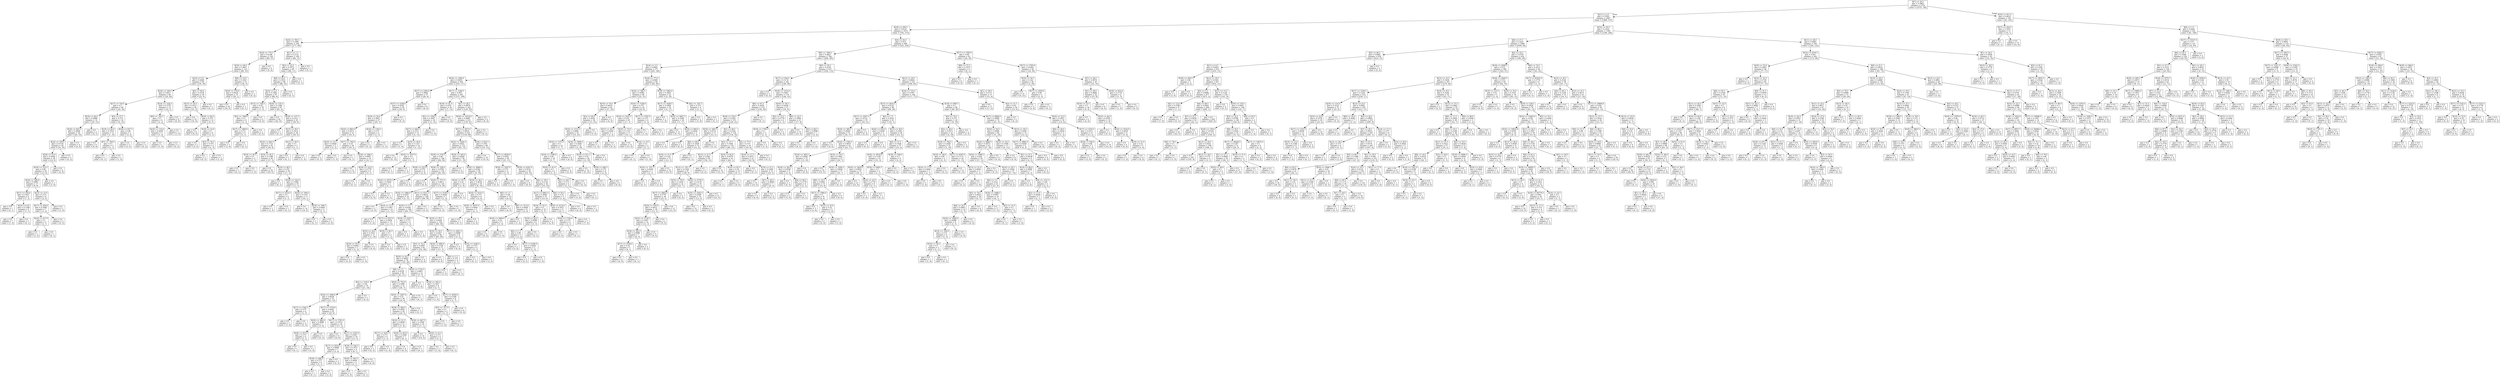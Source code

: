 digraph Tree {
node [shape=box] ;
0 [label="X[7] <= 29.5\ngini = 0.3962\nsamples = 2719\nvalue = [1979, 740]"] ;
1 [label="X[11] <= 3.5\ngini = 0.3592\nsamples = 2467\nvalue = [1888, 579]"] ;
0 -> 1 [labeldistance=2.5, labelangle=45, headlabel="True"] ;
2 [label="X[18] <= 200.5\ngini = 0.4532\nsamples = 1075\nvalue = [702, 373]"] ;
1 -> 2 ;
3 [label="X[16] <= 783.5\ngini = 0.3396\nsamples = 226\nvalue = [177, 49]"] ;
2 -> 3 ;
4 [label="X[16] <= 774.5\ngini = 0.4148\nsamples = 126\nvalue = [89, 37]"] ;
3 -> 4 ;
5 [label="X[19] <= 66.5\ngini = 0.3947\nsamples = 122\nvalue = [89, 33]"] ;
4 -> 5 ;
6 [label="X[14] <= 9.5\ngini = 0.4469\nsamples = 89\nvalue = [59, 30]"] ;
5 -> 6 ;
7 [label="X[18] <= 106.5\ngini = 0.4911\nsamples = 60\nvalue = [34, 26]"] ;
6 -> 7 ;
8 [label="X[17] <= 720.0\ngini = 0.5\nsamples = 48\nvalue = [24, 24]"] ;
7 -> 8 ;
9 [label="X[19] <= 64.0\ngini = 0.4688\nsamples = 32\nvalue = [20, 12]"] ;
8 -> 9 ;
10 [label="X[16] <= 625.5\ngini = 0.4444\nsamples = 30\nvalue = [20, 10]"] ;
9 -> 10 ;
11 [label="X[16] <= 559.0\ngini = 0.4734\nsamples = 26\nvalue = [16, 10]"] ;
10 -> 11 ;
12 [label="X[18] <= 52.0\ngini = 0.4444\nsamples = 24\nvalue = [16, 8]"] ;
11 -> 12 ;
13 [label="X[16] <= 533.5\ngini = 0.48\nsamples = 20\nvalue = [12, 8]"] ;
12 -> 13 ;
14 [label="X[16] <= 348.0\ngini = 0.4983\nsamples = 17\nvalue = [9, 8]"] ;
13 -> 14 ;
15 [label="X[17] <= 450.0\ngini = 0.3457\nsamples = 9\nvalue = [7, 2]"] ;
14 -> 15 ;
16 [label="gini = 0.0\nsamples = 1\nvalue = [0, 1]"] ;
15 -> 16 ;
17 [label="X[14] <= 8.0\ngini = 0.2188\nsamples = 8\nvalue = [7, 1]"] ;
15 -> 17 ;
18 [label="gini = 0.0\nsamples = 7\nvalue = [7, 0]"] ;
17 -> 18 ;
19 [label="gini = 0.0\nsamples = 1\nvalue = [0, 1]"] ;
17 -> 19 ;
20 [label="X[13] <= 15.0\ngini = 0.375\nsamples = 8\nvalue = [2, 6]"] ;
14 -> 20 ;
21 [label="X[17] <= 459.0\ngini = 0.2449\nsamples = 7\nvalue = [1, 6]"] ;
20 -> 21 ;
22 [label="X[16] <= 417.0\ngini = 0.5\nsamples = 2\nvalue = [1, 1]"] ;
21 -> 22 ;
23 [label="gini = 0.0\nsamples = 1\nvalue = [1, 0]"] ;
22 -> 23 ;
24 [label="gini = 0.0\nsamples = 1\nvalue = [0, 1]"] ;
22 -> 24 ;
25 [label="gini = 0.0\nsamples = 5\nvalue = [0, 5]"] ;
21 -> 25 ;
26 [label="gini = 0.0\nsamples = 1\nvalue = [1, 0]"] ;
20 -> 26 ;
27 [label="gini = 0.0\nsamples = 3\nvalue = [3, 0]"] ;
13 -> 27 ;
28 [label="gini = 0.0\nsamples = 4\nvalue = [4, 0]"] ;
12 -> 28 ;
29 [label="gini = 0.0\nsamples = 2\nvalue = [0, 2]"] ;
11 -> 29 ;
30 [label="gini = 0.0\nsamples = 4\nvalue = [4, 0]"] ;
10 -> 30 ;
31 [label="gini = 0.0\nsamples = 2\nvalue = [0, 2]"] ;
9 -> 31 ;
32 [label="X[3] <= 27.5\ngini = 0.375\nsamples = 16\nvalue = [4, 12]"] ;
8 -> 32 ;
33 [label="X[19] <= 46.0\ngini = 0.1653\nsamples = 11\nvalue = [1, 10]"] ;
32 -> 33 ;
34 [label="gini = 0.0\nsamples = 9\nvalue = [0, 9]"] ;
33 -> 34 ;
35 [label="X[7] <= -549.5\ngini = 0.5\nsamples = 2\nvalue = [1, 1]"] ;
33 -> 35 ;
36 [label="gini = 0.0\nsamples = 1\nvalue = [0, 1]"] ;
35 -> 36 ;
37 [label="gini = 0.0\nsamples = 1\nvalue = [1, 0]"] ;
35 -> 37 ;
38 [label="X[16] <= 637.5\ngini = 0.48\nsamples = 5\nvalue = [3, 2]"] ;
32 -> 38 ;
39 [label="gini = 0.0\nsamples = 3\nvalue = [3, 0]"] ;
38 -> 39 ;
40 [label="gini = 0.0\nsamples = 2\nvalue = [0, 2]"] ;
38 -> 40 ;
41 [label="X[14] <= -554.5\ngini = 0.2778\nsamples = 12\nvalue = [10, 2]"] ;
7 -> 41 ;
42 [label="X[9] <= -543.5\ngini = 0.5\nsamples = 4\nvalue = [2, 2]"] ;
41 -> 42 ;
43 [label="X[18] <= 132.0\ngini = 0.4444\nsamples = 3\nvalue = [1, 2]"] ;
42 -> 43 ;
44 [label="gini = 0.0\nsamples = 1\nvalue = [1, 0]"] ;
43 -> 44 ;
45 [label="gini = 0.0\nsamples = 2\nvalue = [0, 2]"] ;
43 -> 45 ;
46 [label="gini = 0.0\nsamples = 1\nvalue = [1, 0]"] ;
42 -> 46 ;
47 [label="gini = 0.0\nsamples = 8\nvalue = [8, 0]"] ;
41 -> 47 ;
48 [label="X[5] <= 82.0\ngini = 0.2378\nsamples = 29\nvalue = [25, 4]"] ;
6 -> 48 ;
49 [label="X[15] <= 30.5\ngini = 0.1913\nsamples = 28\nvalue = [25, 3]"] ;
48 -> 49 ;
50 [label="gini = 0.0\nsamples = 16\nvalue = [16, 0]"] ;
49 -> 50 ;
51 [label="X[18] <= 82.0\ngini = 0.375\nsamples = 12\nvalue = [9, 3]"] ;
49 -> 51 ;
52 [label="gini = 0.0\nsamples = 6\nvalue = [6, 0]"] ;
51 -> 52 ;
53 [label="X[19] <= 23.0\ngini = 0.5\nsamples = 6\nvalue = [3, 3]"] ;
51 -> 53 ;
54 [label="gini = 0.0\nsamples = 2\nvalue = [2, 0]"] ;
53 -> 54 ;
55 [label="X[3] <= 35.5\ngini = 0.375\nsamples = 4\nvalue = [1, 3]"] ;
53 -> 55 ;
56 [label="gini = 0.0\nsamples = 3\nvalue = [0, 3]"] ;
55 -> 56 ;
57 [label="gini = 0.0\nsamples = 1\nvalue = [1, 0]"] ;
55 -> 57 ;
58 [label="gini = 0.0\nsamples = 1\nvalue = [0, 1]"] ;
48 -> 58 ;
59 [label="X[8] <= 19.0\ngini = 0.1653\nsamples = 33\nvalue = [30, 3]"] ;
5 -> 59 ;
60 [label="X[19] <= 379.0\ngini = 0.0624\nsamples = 31\nvalue = [30, 1]"] ;
59 -> 60 ;
61 [label="gini = 0.0\nsamples = 30\nvalue = [30, 0]"] ;
60 -> 61 ;
62 [label="gini = 0.0\nsamples = 1\nvalue = [0, 1]"] ;
60 -> 62 ;
63 [label="gini = 0.0\nsamples = 2\nvalue = [0, 2]"] ;
59 -> 63 ;
64 [label="gini = 0.0\nsamples = 4\nvalue = [0, 4]"] ;
4 -> 64 ;
65 [label="X[11] <= 1.5\ngini = 0.2112\nsamples = 100\nvalue = [88, 12]"] ;
3 -> 65 ;
66 [label="X[2] <= 25.5\ngini = 0.1975\nsamples = 99\nvalue = [88, 11]"] ;
65 -> 66 ;
67 [label="X[8] <= 20.5\ngini = 0.1833\nsamples = 98\nvalue = [88, 10]"] ;
66 -> 67 ;
68 [label="X[19] <= 4.5\ngini = 0.1683\nsamples = 97\nvalue = [88, 9]"] ;
67 -> 68 ;
69 [label="X[15] <= -544.5\ngini = 0.42\nsamples = 10\nvalue = [7, 3]"] ;
68 -> 69 ;
70 [label="X[2] <= -548.0\ngini = 0.5\nsamples = 6\nvalue = [3, 3]"] ;
69 -> 70 ;
71 [label="X[17] <= 1099.0\ngini = 0.375\nsamples = 4\nvalue = [3, 1]"] ;
70 -> 71 ;
72 [label="gini = 0.0\nsamples = 3\nvalue = [3, 0]"] ;
71 -> 72 ;
73 [label="gini = 0.0\nsamples = 1\nvalue = [0, 1]"] ;
71 -> 73 ;
74 [label="gini = 0.0\nsamples = 2\nvalue = [0, 2]"] ;
70 -> 74 ;
75 [label="gini = 0.0\nsamples = 4\nvalue = [4, 0]"] ;
69 -> 75 ;
76 [label="X[18] <= 135.5\ngini = 0.1284\nsamples = 87\nvalue = [81, 6]"] ;
68 -> 76 ;
77 [label="gini = 0.0\nsamples = 42\nvalue = [42, 0]"] ;
76 -> 77 ;
78 [label="X[18] <= 137.5\ngini = 0.2311\nsamples = 45\nvalue = [39, 6]"] ;
76 -> 78 ;
79 [label="gini = 0.0\nsamples = 1\nvalue = [0, 1]"] ;
78 -> 79 ;
80 [label="X[15] <= 30.5\ngini = 0.2014\nsamples = 44\nvalue = [39, 5]"] ;
78 -> 80 ;
81 [label="X[16] <= 842.5\ngini = 0.1723\nsamples = 42\nvalue = [38, 4]"] ;
80 -> 81 ;
82 [label="X[19] <= 36.5\ngini = 0.5\nsamples = 2\nvalue = [1, 1]"] ;
81 -> 82 ;
83 [label="gini = 0.0\nsamples = 1\nvalue = [0, 1]"] ;
82 -> 83 ;
84 [label="gini = 0.0\nsamples = 1\nvalue = [1, 0]"] ;
82 -> 84 ;
85 [label="X[19] <= 45.5\ngini = 0.1388\nsamples = 40\nvalue = [37, 3]"] ;
81 -> 85 ;
86 [label="gini = 0.0\nsamples = 20\nvalue = [20, 0]"] ;
85 -> 86 ;
87 [label="X[19] <= 48.5\ngini = 0.255\nsamples = 20\nvalue = [17, 3]"] ;
85 -> 87 ;
88 [label="gini = 0.0\nsamples = 1\nvalue = [0, 1]"] ;
87 -> 88 ;
89 [label="X[18] <= 142.0\ngini = 0.1884\nsamples = 19\nvalue = [17, 2]"] ;
87 -> 89 ;
90 [label="X[17] <= 1014.5\ngini = 0.5\nsamples = 2\nvalue = [1, 1]"] ;
89 -> 90 ;
91 [label="gini = 0.0\nsamples = 1\nvalue = [1, 0]"] ;
90 -> 91 ;
92 [label="gini = 0.0\nsamples = 1\nvalue = [0, 1]"] ;
90 -> 92 ;
93 [label="X[18] <= 196.0\ngini = 0.1107\nsamples = 17\nvalue = [16, 1]"] ;
89 -> 93 ;
94 [label="gini = 0.0\nsamples = 14\nvalue = [14, 0]"] ;
93 -> 94 ;
95 [label="X[18] <= 198.5\ngini = 0.4444\nsamples = 3\nvalue = [2, 1]"] ;
93 -> 95 ;
96 [label="gini = 0.0\nsamples = 1\nvalue = [0, 1]"] ;
95 -> 96 ;
97 [label="gini = 0.0\nsamples = 2\nvalue = [2, 0]"] ;
95 -> 97 ;
98 [label="X[13] <= 26.5\ngini = 0.5\nsamples = 2\nvalue = [1, 1]"] ;
80 -> 98 ;
99 [label="gini = 0.0\nsamples = 1\nvalue = [0, 1]"] ;
98 -> 99 ;
100 [label="gini = 0.0\nsamples = 1\nvalue = [1, 0]"] ;
98 -> 100 ;
101 [label="gini = 0.0\nsamples = 1\nvalue = [0, 1]"] ;
67 -> 101 ;
102 [label="gini = 0.0\nsamples = 1\nvalue = [0, 1]"] ;
66 -> 102 ;
103 [label="gini = 0.0\nsamples = 1\nvalue = [0, 1]"] ;
65 -> 103 ;
104 [label="X[3] <= 43.5\ngini = 0.472\nsamples = 849\nvalue = [525, 324]"] ;
2 -> 104 ;
105 [label="X[9] <= -549.5\ngini = 0.4627\nsamples = 784\nvalue = [499, 285]"] ;
104 -> 105 ;
106 [label="X[14] <= 3.5\ngini = 0.4945\nsamples = 371\nvalue = [205, 166]"] ;
105 -> 106 ;
107 [label="X[16] <= 1390.0\ngini = 0.4855\nsamples = 282\nvalue = [165, 117]"] ;
106 -> 107 ;
108 [label="X[17] <= 2383.0\ngini = 0.3682\nsamples = 37\nvalue = [28, 9]"] ;
107 -> 108 ;
109 [label="X[17] <= 2108.0\ngini = 0.4281\nsamples = 29\nvalue = [20, 9]"] ;
108 -> 109 ;
110 [label="X[19] <= 54.0\ngini = 0.3841\nsamples = 27\nvalue = [20, 7]"] ;
109 -> 110 ;
111 [label="X[16] <= 883.0\ngini = 0.2873\nsamples = 23\nvalue = [19, 4]"] ;
110 -> 111 ;
112 [label="X[19] <= 23.5\ngini = 0.4444\nsamples = 3\nvalue = [1, 2]"] ;
111 -> 112 ;
113 [label="gini = 0.0\nsamples = 2\nvalue = [0, 2]"] ;
112 -> 113 ;
114 [label="gini = 0.0\nsamples = 1\nvalue = [1, 0]"] ;
112 -> 114 ;
115 [label="X[17] <= 704.0\ngini = 0.18\nsamples = 20\nvalue = [18, 2]"] ;
111 -> 115 ;
116 [label="gini = 0.0\nsamples = 1\nvalue = [0, 1]"] ;
115 -> 116 ;
117 [label="X[18] <= 308.5\ngini = 0.0997\nsamples = 19\nvalue = [18, 1]"] ;
115 -> 117 ;
118 [label="gini = 0.0\nsamples = 13\nvalue = [13, 0]"] ;
117 -> 118 ;
119 [label="X[18] <= 314.5\ngini = 0.2778\nsamples = 6\nvalue = [5, 1]"] ;
117 -> 119 ;
120 [label="gini = 0.0\nsamples = 1\nvalue = [0, 1]"] ;
119 -> 120 ;
121 [label="gini = 0.0\nsamples = 5\nvalue = [5, 0]"] ;
119 -> 121 ;
122 [label="X[16] <= 1352.5\ngini = 0.375\nsamples = 4\nvalue = [1, 3]"] ;
110 -> 122 ;
123 [label="gini = 0.0\nsamples = 3\nvalue = [0, 3]"] ;
122 -> 123 ;
124 [label="gini = 0.0\nsamples = 1\nvalue = [1, 0]"] ;
122 -> 124 ;
125 [label="gini = 0.0\nsamples = 2\nvalue = [0, 2]"] ;
109 -> 125 ;
126 [label="gini = 0.0\nsamples = 8\nvalue = [8, 0]"] ;
108 -> 126 ;
127 [label="X[17] <= 1246.5\ngini = 0.493\nsamples = 245\nvalue = [137, 108]"] ;
107 -> 127 ;
128 [label="X[19] <= 41.0\ngini = 0.455\nsamples = 20\nvalue = [7, 13]"] ;
127 -> 128 ;
129 [label="X[1] <= -538.5\ngini = 0.3047\nsamples = 16\nvalue = [3, 13]"] ;
128 -> 129 ;
130 [label="X[17] <= 844.5\ngini = 0.2311\nsamples = 15\nvalue = [2, 13]"] ;
129 -> 130 ;
131 [label="gini = 0.0\nsamples = 1\nvalue = [1, 0]"] ;
130 -> 131 ;
132 [label="X[19] <= 36.0\ngini = 0.1327\nsamples = 14\nvalue = [1, 13]"] ;
130 -> 132 ;
133 [label="gini = 0.0\nsamples = 12\nvalue = [0, 12]"] ;
132 -> 133 ;
134 [label="X[16] <= 1637.0\ngini = 0.5\nsamples = 2\nvalue = [1, 1]"] ;
132 -> 134 ;
135 [label="gini = 0.0\nsamples = 1\nvalue = [0, 1]"] ;
134 -> 135 ;
136 [label="gini = 0.0\nsamples = 1\nvalue = [1, 0]"] ;
134 -> 136 ;
137 [label="gini = 0.0\nsamples = 1\nvalue = [1, 0]"] ;
129 -> 137 ;
138 [label="gini = 0.0\nsamples = 4\nvalue = [4, 0]"] ;
128 -> 138 ;
139 [label="X[1] <= 28.5\ngini = 0.4879\nsamples = 225\nvalue = [130, 95]"] ;
127 -> 139 ;
140 [label="X[16] <= 16124.5\ngini = 0.4844\nsamples = 221\nvalue = [130, 91]"] ;
139 -> 140 ;
141 [label="X[17] <= 4473.5\ngini = 0.4814\nsamples = 218\nvalue = [130, 88]"] ;
140 -> 141 ;
142 [label="X[16] <= 3426.5\ngini = 0.4931\nsamples = 170\nvalue = [95, 75]"] ;
141 -> 142 ;
143 [label="X[18] <= 276.0\ngini = 0.48\nsamples = 140\nvalue = [84, 56]"] ;
142 -> 143 ;
144 [label="X[18] <= 225.0\ngini = 0.375\nsamples = 8\nvalue = [2, 6]"] ;
143 -> 144 ;
145 [label="X[16] <= 2079.5\ngini = 0.4444\nsamples = 3\nvalue = [2, 1]"] ;
144 -> 145 ;
146 [label="gini = 0.0\nsamples = 2\nvalue = [2, 0]"] ;
145 -> 146 ;
147 [label="gini = 0.0\nsamples = 1\nvalue = [0, 1]"] ;
145 -> 147 ;
148 [label="gini = 0.0\nsamples = 5\nvalue = [0, 5]"] ;
144 -> 148 ;
149 [label="X[18] <= 338.0\ngini = 0.4706\nsamples = 132\nvalue = [82, 50]"] ;
143 -> 149 ;
150 [label="gini = 0.0\nsamples = 8\nvalue = [8, 0]"] ;
149 -> 150 ;
151 [label="X[18] <= 371.0\ngini = 0.4813\nsamples = 124\nvalue = [74, 50]"] ;
149 -> 151 ;
152 [label="X[16] <= 1480.0\ngini = 0.4297\nsamples = 16\nvalue = [5, 11]"] ;
151 -> 152 ;
153 [label="gini = 0.0\nsamples = 2\nvalue = [2, 0]"] ;
152 -> 153 ;
154 [label="X[19] <= 12.5\ngini = 0.3367\nsamples = 14\nvalue = [3, 11]"] ;
152 -> 154 ;
155 [label="gini = 0.0\nsamples = 1\nvalue = [1, 0]"] ;
154 -> 155 ;
156 [label="X[17] <= 2557.0\ngini = 0.2604\nsamples = 13\nvalue = [2, 11]"] ;
154 -> 156 ;
157 [label="X[19] <= 24.0\ngini = 0.1653\nsamples = 11\nvalue = [1, 10]"] ;
156 -> 157 ;
158 [label="X[19] <= 20.0\ngini = 0.4444\nsamples = 3\nvalue = [1, 2]"] ;
157 -> 158 ;
159 [label="gini = 0.0\nsamples = 2\nvalue = [0, 2]"] ;
158 -> 159 ;
160 [label="gini = 0.0\nsamples = 1\nvalue = [1, 0]"] ;
158 -> 160 ;
161 [label="gini = 0.0\nsamples = 8\nvalue = [0, 8]"] ;
157 -> 161 ;
162 [label="X[19] <= 44.5\ngini = 0.5\nsamples = 2\nvalue = [1, 1]"] ;
156 -> 162 ;
163 [label="gini = 0.0\nsamples = 1\nvalue = [0, 1]"] ;
162 -> 163 ;
164 [label="gini = 0.0\nsamples = 1\nvalue = [1, 0]"] ;
162 -> 164 ;
165 [label="X[17] <= 4311.5\ngini = 0.4614\nsamples = 108\nvalue = [69, 39]"] ;
151 -> 165 ;
166 [label="X[19] <= 5.5\ngini = 0.4544\nsamples = 106\nvalue = [69, 37]"] ;
165 -> 166 ;
167 [label="X[16] <= 2187.5\ngini = 0.375\nsamples = 4\nvalue = [1, 3]"] ;
166 -> 167 ;
168 [label="gini = 0.0\nsamples = 3\nvalue = [0, 3]"] ;
167 -> 168 ;
169 [label="gini = 0.0\nsamples = 1\nvalue = [1, 0]"] ;
167 -> 169 ;
170 [label="X[19] <= 79.5\ngini = 0.4444\nsamples = 102\nvalue = [68, 34]"] ;
166 -> 170 ;
171 [label="X[19] <= 59.5\ngini = 0.4267\nsamples = 94\nvalue = [65, 29]"] ;
170 -> 171 ;
172 [label="X[3] <= 33.5\ngini = 0.4497\nsamples = 82\nvalue = [54, 28]"] ;
171 -> 172 ;
173 [label="X[19] <= 42.5\ngini = 0.4602\nsamples = 78\nvalue = [50, 28]"] ;
172 -> 173 ;
174 [label="X[0] <= 1.5\ngini = 0.4339\nsamples = 66\nvalue = [45, 21]"] ;
173 -> 174 ;
175 [label="X[5] <= -519.0\ngini = 0.48\nsamples = 35\nvalue = [21, 14]"] ;
174 -> 175 ;
176 [label="X[16] <= 1690.0\ngini = 0.4628\nsamples = 33\nvalue = [21, 12]"] ;
175 -> 176 ;
177 [label="X[17] <= 1542.5\ngini = 0.375\nsamples = 4\nvalue = [1, 3]"] ;
176 -> 177 ;
178 [label="gini = 0.0\nsamples = 1\nvalue = [1, 0]"] ;
177 -> 178 ;
179 [label="gini = 0.0\nsamples = 3\nvalue = [0, 3]"] ;
177 -> 179 ;
180 [label="X[17] <= 1574.0\ngini = 0.4281\nsamples = 29\nvalue = [20, 9]"] ;
176 -> 180 ;
181 [label="X[18] <= 484.0\ngini = 0.4898\nsamples = 7\nvalue = [3, 4]"] ;
180 -> 181 ;
182 [label="X[18] <= 413.5\ngini = 0.375\nsamples = 4\nvalue = [3, 1]"] ;
181 -> 182 ;
183 [label="gini = 0.0\nsamples = 1\nvalue = [0, 1]"] ;
182 -> 183 ;
184 [label="gini = 0.0\nsamples = 3\nvalue = [3, 0]"] ;
182 -> 184 ;
185 [label="gini = 0.0\nsamples = 3\nvalue = [0, 3]"] ;
181 -> 185 ;
186 [label="X[17] <= 1781.0\ngini = 0.3512\nsamples = 22\nvalue = [17, 5]"] ;
180 -> 186 ;
187 [label="gini = 0.0\nsamples = 6\nvalue = [6, 0]"] ;
186 -> 187 ;
188 [label="X[17] <= 2347.0\ngini = 0.4297\nsamples = 16\nvalue = [11, 5]"] ;
186 -> 188 ;
189 [label="X[17] <= 2014.5\ngini = 0.4898\nsamples = 7\nvalue = [3, 4]"] ;
188 -> 189 ;
190 [label="X[18] <= 446.0\ngini = 0.375\nsamples = 4\nvalue = [3, 1]"] ;
189 -> 190 ;
191 [label="gini = 0.0\nsamples = 1\nvalue = [0, 1]"] ;
190 -> 191 ;
192 [label="gini = 0.0\nsamples = 3\nvalue = [3, 0]"] ;
190 -> 192 ;
193 [label="gini = 0.0\nsamples = 3\nvalue = [0, 3]"] ;
189 -> 193 ;
194 [label="X[18] <= 542.5\ngini = 0.1975\nsamples = 9\nvalue = [8, 1]"] ;
188 -> 194 ;
195 [label="X[18] <= 443.5\ngini = 0.4444\nsamples = 3\nvalue = [2, 1]"] ;
194 -> 195 ;
196 [label="gini = 0.0\nsamples = 2\nvalue = [2, 0]"] ;
195 -> 196 ;
197 [label="gini = 0.0\nsamples = 1\nvalue = [0, 1]"] ;
195 -> 197 ;
198 [label="gini = 0.0\nsamples = 6\nvalue = [6, 0]"] ;
194 -> 198 ;
199 [label="gini = 0.0\nsamples = 2\nvalue = [0, 2]"] ;
175 -> 199 ;
200 [label="X[18] <= 753.0\ngini = 0.3496\nsamples = 31\nvalue = [24, 7]"] ;
174 -> 200 ;
201 [label="X[16] <= 3287.0\ngini = 0.32\nsamples = 30\nvalue = [24, 6]"] ;
200 -> 201 ;
202 [label="X[18] <= 460.5\ngini = 0.2854\nsamples = 29\nvalue = [24, 5]"] ;
201 -> 202 ;
203 [label="X[19] <= 21.5\ngini = 0.4628\nsamples = 11\nvalue = [7, 4]"] ;
202 -> 203 ;
204 [label="X[17] <= 3221.5\ngini = 0.375\nsamples = 4\nvalue = [1, 3]"] ;
203 -> 204 ;
205 [label="gini = 0.0\nsamples = 3\nvalue = [0, 3]"] ;
204 -> 205 ;
206 [label="gini = 0.0\nsamples = 1\nvalue = [1, 0]"] ;
204 -> 206 ;
207 [label="X[18] <= 452.5\ngini = 0.2449\nsamples = 7\nvalue = [6, 1]"] ;
203 -> 207 ;
208 [label="gini = 0.0\nsamples = 6\nvalue = [6, 0]"] ;
207 -> 208 ;
209 [label="gini = 0.0\nsamples = 1\nvalue = [0, 1]"] ;
207 -> 209 ;
210 [label="X[18] <= 667.5\ngini = 0.1049\nsamples = 18\nvalue = [17, 1]"] ;
202 -> 210 ;
211 [label="gini = 0.0\nsamples = 14\nvalue = [14, 0]"] ;
210 -> 211 ;
212 [label="X[19] <= 21.5\ngini = 0.375\nsamples = 4\nvalue = [3, 1]"] ;
210 -> 212 ;
213 [label="gini = 0.0\nsamples = 3\nvalue = [3, 0]"] ;
212 -> 213 ;
214 [label="gini = 0.0\nsamples = 1\nvalue = [0, 1]"] ;
212 -> 214 ;
215 [label="gini = 0.0\nsamples = 1\nvalue = [0, 1]"] ;
201 -> 215 ;
216 [label="gini = 0.0\nsamples = 1\nvalue = [0, 1]"] ;
200 -> 216 ;
217 [label="X[16] <= 1716.5\ngini = 0.4861\nsamples = 12\nvalue = [5, 7]"] ;
173 -> 217 ;
218 [label="gini = 0.0\nsamples = 3\nvalue = [3, 0]"] ;
217 -> 218 ;
219 [label="X[18] <= 392.5\ngini = 0.3457\nsamples = 9\nvalue = [2, 7]"] ;
217 -> 219 ;
220 [label="gini = 0.0\nsamples = 1\nvalue = [1, 0]"] ;
219 -> 220 ;
221 [label="X[17] <= 2030.0\ngini = 0.2188\nsamples = 8\nvalue = [1, 7]"] ;
219 -> 221 ;
222 [label="X[5] <= -517.0\ngini = 0.5\nsamples = 2\nvalue = [1, 1]"] ;
221 -> 222 ;
223 [label="gini = 0.0\nsamples = 1\nvalue = [1, 0]"] ;
222 -> 223 ;
224 [label="gini = 0.0\nsamples = 1\nvalue = [0, 1]"] ;
222 -> 224 ;
225 [label="gini = 0.0\nsamples = 6\nvalue = [0, 6]"] ;
221 -> 225 ;
226 [label="gini = 0.0\nsamples = 4\nvalue = [4, 0]"] ;
172 -> 226 ;
227 [label="X[18] <= 690.0\ngini = 0.1528\nsamples = 12\nvalue = [11, 1]"] ;
171 -> 227 ;
228 [label="gini = 0.0\nsamples = 8\nvalue = [8, 0]"] ;
227 -> 228 ;
229 [label="X[0] <= 1.5\ngini = 0.375\nsamples = 4\nvalue = [3, 1]"] ;
227 -> 229 ;
230 [label="gini = 0.0\nsamples = 3\nvalue = [3, 0]"] ;
229 -> 230 ;
231 [label="gini = 0.0\nsamples = 1\nvalue = [0, 1]"] ;
229 -> 231 ;
232 [label="X[17] <= 2901.5\ngini = 0.4688\nsamples = 8\nvalue = [3, 5]"] ;
170 -> 232 ;
233 [label="gini = 0.0\nsamples = 4\nvalue = [0, 4]"] ;
232 -> 233 ;
234 [label="X[16] <= 1436.0\ngini = 0.375\nsamples = 4\nvalue = [3, 1]"] ;
232 -> 234 ;
235 [label="gini = 0.0\nsamples = 1\nvalue = [0, 1]"] ;
234 -> 235 ;
236 [label="gini = 0.0\nsamples = 3\nvalue = [3, 0]"] ;
234 -> 236 ;
237 [label="gini = 0.0\nsamples = 2\nvalue = [0, 2]"] ;
165 -> 237 ;
238 [label="X[18] <= 345.0\ngini = 0.4644\nsamples = 30\nvalue = [11, 19]"] ;
142 -> 238 ;
239 [label="gini = 0.0\nsamples = 2\nvalue = [2, 0]"] ;
238 -> 239 ;
240 [label="X[16] <= 3896.0\ngini = 0.4362\nsamples = 28\nvalue = [9, 19]"] ;
238 -> 240 ;
241 [label="X[19] <= 35.5\ngini = 0.18\nsamples = 10\nvalue = [1, 9]"] ;
240 -> 241 ;
242 [label="X[17] <= 3158.0\ngini = 0.4444\nsamples = 3\nvalue = [1, 2]"] ;
241 -> 242 ;
243 [label="gini = 0.0\nsamples = 2\nvalue = [0, 2]"] ;
242 -> 243 ;
244 [label="gini = 0.0\nsamples = 1\nvalue = [1, 0]"] ;
242 -> 244 ;
245 [label="gini = 0.0\nsamples = 7\nvalue = [0, 7]"] ;
241 -> 245 ;
246 [label="X[19] <= 34.5\ngini = 0.4938\nsamples = 18\nvalue = [8, 10]"] ;
240 -> 246 ;
247 [label="X[16] <= 4153.5\ngini = 0.375\nsamples = 8\nvalue = [2, 6]"] ;
246 -> 247 ;
248 [label="X[16] <= 4037.0\ngini = 0.4444\nsamples = 3\nvalue = [2, 1]"] ;
247 -> 248 ;
249 [label="gini = 0.0\nsamples = 1\nvalue = [0, 1]"] ;
248 -> 249 ;
250 [label="gini = 0.0\nsamples = 2\nvalue = [2, 0]"] ;
248 -> 250 ;
251 [label="gini = 0.0\nsamples = 5\nvalue = [0, 5]"] ;
247 -> 251 ;
252 [label="X[0] <= 1.5\ngini = 0.48\nsamples = 10\nvalue = [6, 4]"] ;
246 -> 252 ;
253 [label="gini = 0.0\nsamples = 4\nvalue = [4, 0]"] ;
252 -> 253 ;
254 [label="X[6] <= -512.0\ngini = 0.4444\nsamples = 6\nvalue = [2, 4]"] ;
252 -> 254 ;
255 [label="X[16] <= 5600.0\ngini = 0.32\nsamples = 5\nvalue = [1, 4]"] ;
254 -> 255 ;
256 [label="gini = 0.0\nsamples = 4\nvalue = [0, 4]"] ;
255 -> 256 ;
257 [label="gini = 0.0\nsamples = 1\nvalue = [1, 0]"] ;
255 -> 257 ;
258 [label="gini = 0.0\nsamples = 1\nvalue = [1, 0]"] ;
254 -> 258 ;
259 [label="X[18] <= 825.5\ngini = 0.395\nsamples = 48\nvalue = [35, 13]"] ;
141 -> 259 ;
260 [label="gini = 0.0\nsamples = 10\nvalue = [10, 0]"] ;
259 -> 260 ;
261 [label="X[17] <= 4830.0\ngini = 0.4501\nsamples = 38\nvalue = [25, 13]"] ;
259 -> 261 ;
262 [label="X[16] <= 3297.0\ngini = 0.375\nsamples = 4\nvalue = [1, 3]"] ;
261 -> 262 ;
263 [label="gini = 0.0\nsamples = 3\nvalue = [0, 3]"] ;
262 -> 263 ;
264 [label="gini = 0.0\nsamples = 1\nvalue = [1, 0]"] ;
262 -> 264 ;
265 [label="X[16] <= 4247.0\ngini = 0.4152\nsamples = 34\nvalue = [24, 10]"] ;
261 -> 265 ;
266 [label="gini = 0.0\nsamples = 8\nvalue = [8, 0]"] ;
265 -> 266 ;
267 [label="X[4] <= 76.0\ngini = 0.4734\nsamples = 26\nvalue = [16, 10]"] ;
265 -> 267 ;
268 [label="X[17] <= 6961.0\ngini = 0.4082\nsamples = 21\nvalue = [15, 6]"] ;
267 -> 268 ;
269 [label="X[19] <= 52.5\ngini = 0.5\nsamples = 10\nvalue = [5, 5]"] ;
268 -> 269 ;
270 [label="X[19] <= 40.5\ngini = 0.4688\nsamples = 8\nvalue = [3, 5]"] ;
269 -> 270 ;
271 [label="X[0] <= 1.5\ngini = 0.48\nsamples = 5\nvalue = [3, 2]"] ;
270 -> 271 ;
272 [label="gini = 0.0\nsamples = 2\nvalue = [2, 0]"] ;
271 -> 272 ;
273 [label="X[17] <= 6166.0\ngini = 0.4444\nsamples = 3\nvalue = [1, 2]"] ;
271 -> 273 ;
274 [label="gini = 0.0\nsamples = 2\nvalue = [0, 2]"] ;
273 -> 274 ;
275 [label="gini = 0.0\nsamples = 1\nvalue = [1, 0]"] ;
273 -> 275 ;
276 [label="gini = 0.0\nsamples = 3\nvalue = [0, 3]"] ;
270 -> 276 ;
277 [label="gini = 0.0\nsamples = 2\nvalue = [2, 0]"] ;
269 -> 277 ;
278 [label="X[16] <= 6116.5\ngini = 0.1653\nsamples = 11\nvalue = [10, 1]"] ;
268 -> 278 ;
279 [label="X[18] <= 1745.0\ngini = 0.375\nsamples = 4\nvalue = [3, 1]"] ;
278 -> 279 ;
280 [label="gini = 0.0\nsamples = 3\nvalue = [3, 0]"] ;
279 -> 280 ;
281 [label="gini = 0.0\nsamples = 1\nvalue = [0, 1]"] ;
279 -> 281 ;
282 [label="gini = 0.0\nsamples = 7\nvalue = [7, 0]"] ;
278 -> 282 ;
283 [label="X[6] <= 93.5\ngini = 0.32\nsamples = 5\nvalue = [1, 4]"] ;
267 -> 283 ;
284 [label="gini = 0.0\nsamples = 4\nvalue = [0, 4]"] ;
283 -> 284 ;
285 [label="gini = 0.0\nsamples = 1\nvalue = [1, 0]"] ;
283 -> 285 ;
286 [label="gini = 0.0\nsamples = 3\nvalue = [0, 3]"] ;
140 -> 286 ;
287 [label="gini = 0.0\nsamples = 4\nvalue = [0, 4]"] ;
139 -> 287 ;
288 [label="X[18] <= 773.5\ngini = 0.4949\nsamples = 89\nvalue = [40, 49]"] ;
106 -> 288 ;
289 [label="X[18] <= 506.5\ngini = 0.4982\nsamples = 66\nvalue = [35, 31]"] ;
288 -> 289 ;
290 [label="X[19] <= 76.0\ngini = 0.4819\nsamples = 42\nvalue = [17, 25]"] ;
289 -> 290 ;
291 [label="X[3] <= 40.0\ngini = 0.4501\nsamples = 38\nvalue = [13, 25]"] ;
290 -> 291 ;
292 [label="X[16] <= 1511.5\ngini = 0.4082\nsamples = 35\nvalue = [10, 25]"] ;
291 -> 292 ;
293 [label="X[16] <= 1372.5\ngini = 0.5\nsamples = 14\nvalue = [7, 7]"] ;
292 -> 293 ;
294 [label="X[16] <= 1206.0\ngini = 0.42\nsamples = 10\nvalue = [3, 7]"] ;
293 -> 294 ;
295 [label="X[19] <= 41.0\ngini = 0.5\nsamples = 6\nvalue = [3, 3]"] ;
294 -> 295 ;
296 [label="X[3] <= 29.5\ngini = 0.375\nsamples = 4\nvalue = [3, 1]"] ;
295 -> 296 ;
297 [label="gini = 0.0\nsamples = 3\nvalue = [3, 0]"] ;
296 -> 297 ;
298 [label="gini = 0.0\nsamples = 1\nvalue = [0, 1]"] ;
296 -> 298 ;
299 [label="gini = 0.0\nsamples = 2\nvalue = [0, 2]"] ;
295 -> 299 ;
300 [label="gini = 0.0\nsamples = 4\nvalue = [0, 4]"] ;
294 -> 300 ;
301 [label="gini = 0.0\nsamples = 4\nvalue = [4, 0]"] ;
293 -> 301 ;
302 [label="X[16] <= 3699.5\ngini = 0.2449\nsamples = 21\nvalue = [3, 18]"] ;
292 -> 302 ;
303 [label="X[18] <= 411.5\ngini = 0.18\nsamples = 20\nvalue = [2, 18]"] ;
302 -> 303 ;
304 [label="gini = 0.0\nsamples = 12\nvalue = [0, 12]"] ;
303 -> 304 ;
305 [label="X[18] <= 446.5\ngini = 0.375\nsamples = 8\nvalue = [2, 6]"] ;
303 -> 305 ;
306 [label="gini = 0.0\nsamples = 2\nvalue = [2, 0]"] ;
305 -> 306 ;
307 [label="gini = 0.0\nsamples = 6\nvalue = [0, 6]"] ;
305 -> 307 ;
308 [label="gini = 0.0\nsamples = 1\nvalue = [1, 0]"] ;
302 -> 308 ;
309 [label="gini = 0.0\nsamples = 3\nvalue = [3, 0]"] ;
291 -> 309 ;
310 [label="gini = 0.0\nsamples = 4\nvalue = [4, 0]"] ;
290 -> 310 ;
311 [label="X[16] <= 7108.0\ngini = 0.375\nsamples = 24\nvalue = [18, 6]"] ;
289 -> 311 ;
312 [label="X[16] <= 2331.5\ngini = 0.255\nsamples = 20\nvalue = [17, 3]"] ;
311 -> 312 ;
313 [label="X[15] <= 26.5\ngini = 0.4444\nsamples = 3\nvalue = [1, 2]"] ;
312 -> 313 ;
314 [label="gini = 0.0\nsamples = 1\nvalue = [1, 0]"] ;
313 -> 314 ;
315 [label="gini = 0.0\nsamples = 2\nvalue = [0, 2]"] ;
313 -> 315 ;
316 [label="X[19] <= 75.0\ngini = 0.1107\nsamples = 17\nvalue = [16, 1]"] ;
312 -> 316 ;
317 [label="gini = 0.0\nsamples = 15\nvalue = [15, 0]"] ;
316 -> 317 ;
318 [label="X[14] <= 10.5\ngini = 0.5\nsamples = 2\nvalue = [1, 1]"] ;
316 -> 318 ;
319 [label="gini = 0.0\nsamples = 1\nvalue = [0, 1]"] ;
318 -> 319 ;
320 [label="gini = 0.0\nsamples = 1\nvalue = [1, 0]"] ;
318 -> 320 ;
321 [label="X[17] <= 3767.0\ngini = 0.375\nsamples = 4\nvalue = [1, 3]"] ;
311 -> 321 ;
322 [label="gini = 0.0\nsamples = 1\nvalue = [1, 0]"] ;
321 -> 322 ;
323 [label="gini = 0.0\nsamples = 3\nvalue = [0, 3]"] ;
321 -> 323 ;
324 [label="X[18] <= 1863.0\ngini = 0.3403\nsamples = 23\nvalue = [5, 18]"] ;
288 -> 324 ;
325 [label="X[17] <= 1649.5\ngini = 0.1884\nsamples = 19\nvalue = [2, 17]"] ;
324 -> 325 ;
326 [label="gini = 0.0\nsamples = 1\nvalue = [1, 0]"] ;
325 -> 326 ;
327 [label="X[16] <= 5847.5\ngini = 0.1049\nsamples = 18\nvalue = [1, 17]"] ;
325 -> 327 ;
328 [label="gini = 0.0\nsamples = 15\nvalue = [0, 15]"] ;
327 -> 328 ;
329 [label="X[18] <= 984.0\ngini = 0.4444\nsamples = 3\nvalue = [1, 2]"] ;
327 -> 329 ;
330 [label="gini = 0.0\nsamples = 1\nvalue = [1, 0]"] ;
329 -> 330 ;
331 [label="gini = 0.0\nsamples = 2\nvalue = [0, 2]"] ;
329 -> 331 ;
332 [label="X[2] <= -547.5\ngini = 0.375\nsamples = 4\nvalue = [3, 1]"] ;
324 -> 332 ;
333 [label="gini = 0.0\nsamples = 3\nvalue = [3, 0]"] ;
332 -> 333 ;
334 [label="gini = 0.0\nsamples = 1\nvalue = [0, 1]"] ;
332 -> 334 ;
335 [label="X[9] <= 30.5\ngini = 0.4102\nsamples = 413\nvalue = [294, 119]"] ;
105 -> 335 ;
336 [label="X[17] <= 934.0\ngini = 0.3174\nsamples = 182\nvalue = [146, 36]"] ;
335 -> 336 ;
337 [label="gini = 0.0\nsamples = 3\nvalue = [0, 3]"] ;
336 -> 337 ;
338 [label="X[18] <= 1215.0\ngini = 0.3007\nsamples = 179\nvalue = [146, 33]"] ;
336 -> 338 ;
339 [label="X[6] <= 97.5\ngini = 0.2659\nsamples = 152\nvalue = [128, 24]"] ;
338 -> 339 ;
340 [label="X[18] <= 276.5\ngini = 0.2582\nsamples = 151\nvalue = [128, 23]"] ;
339 -> 340 ;
341 [label="X[18] <= 269.5\ngini = 0.4152\nsamples = 17\nvalue = [12, 5]"] ;
340 -> 341 ;
342 [label="X[6] <= 88.0\ngini = 0.2449\nsamples = 14\nvalue = [12, 2]"] ;
341 -> 342 ;
343 [label="X[19] <= 15.5\ngini = 0.142\nsamples = 13\nvalue = [12, 1]"] ;
342 -> 343 ;
344 [label="X[14] <= -551.5\ngini = 0.4444\nsamples = 3\nvalue = [2, 1]"] ;
343 -> 344 ;
345 [label="gini = 0.0\nsamples = 1\nvalue = [0, 1]"] ;
344 -> 345 ;
346 [label="gini = 0.0\nsamples = 2\nvalue = [2, 0]"] ;
344 -> 346 ;
347 [label="gini = 0.0\nsamples = 10\nvalue = [10, 0]"] ;
343 -> 347 ;
348 [label="gini = 0.0\nsamples = 1\nvalue = [0, 1]"] ;
342 -> 348 ;
349 [label="gini = 0.0\nsamples = 3\nvalue = [0, 3]"] ;
341 -> 349 ;
350 [label="X[1] <= 28.5\ngini = 0.2326\nsamples = 134\nvalue = [116, 18]"] ;
340 -> 350 ;
351 [label="X[3] <= 31.5\ngini = 0.1944\nsamples = 110\nvalue = [98, 12]"] ;
350 -> 351 ;
352 [label="X[13] <= 27.5\ngini = 0.268\nsamples = 69\nvalue = [58, 11]"] ;
351 -> 352 ;
353 [label="X[13] <= -551.5\ngini = 0.2326\nsamples = 67\nvalue = [58, 9]"] ;
352 -> 353 ;
354 [label="X[19] <= 78.0\ngini = 0.3418\nsamples = 32\nvalue = [25, 7]"] ;
353 -> 354 ;
355 [label="X[17] <= 2802.0\ngini = 0.2778\nsamples = 30\nvalue = [25, 5]"] ;
354 -> 355 ;
356 [label="X[18] <= 516.0\ngini = 0.4012\nsamples = 18\nvalue = [13, 5]"] ;
355 -> 356 ;
357 [label="X[16] <= 1718.5\ngini = 0.3047\nsamples = 16\nvalue = [13, 3]"] ;
356 -> 357 ;
358 [label="X[18] <= 383.5\ngini = 0.4898\nsamples = 7\nvalue = [4, 3]"] ;
357 -> 358 ;
359 [label="X[17] <= 2104.0\ngini = 0.32\nsamples = 5\nvalue = [4, 1]"] ;
358 -> 359 ;
360 [label="gini = 0.0\nsamples = 4\nvalue = [4, 0]"] ;
359 -> 360 ;
361 [label="gini = 0.0\nsamples = 1\nvalue = [0, 1]"] ;
359 -> 361 ;
362 [label="gini = 0.0\nsamples = 2\nvalue = [0, 2]"] ;
358 -> 362 ;
363 [label="gini = 0.0\nsamples = 9\nvalue = [9, 0]"] ;
357 -> 363 ;
364 [label="gini = 0.0\nsamples = 2\nvalue = [0, 2]"] ;
356 -> 364 ;
365 [label="gini = 0.0\nsamples = 12\nvalue = [12, 0]"] ;
355 -> 365 ;
366 [label="gini = 0.0\nsamples = 2\nvalue = [0, 2]"] ;
354 -> 366 ;
367 [label="X[16] <= 2779.5\ngini = 0.1078\nsamples = 35\nvalue = [33, 2]"] ;
353 -> 367 ;
368 [label="X[16] <= 2583.5\ngini = 0.2449\nsamples = 14\nvalue = [12, 2]"] ;
367 -> 368 ;
369 [label="gini = 0.0\nsamples = 12\nvalue = [12, 0]"] ;
368 -> 369 ;
370 [label="gini = 0.0\nsamples = 2\nvalue = [0, 2]"] ;
368 -> 370 ;
371 [label="gini = 0.0\nsamples = 21\nvalue = [21, 0]"] ;
367 -> 371 ;
372 [label="gini = 0.0\nsamples = 2\nvalue = [0, 2]"] ;
352 -> 372 ;
373 [label="X[19] <= 63.0\ngini = 0.0476\nsamples = 41\nvalue = [40, 1]"] ;
351 -> 373 ;
374 [label="gini = 0.0\nsamples = 31\nvalue = [31, 0]"] ;
373 -> 374 ;
375 [label="X[19] <= 65.5\ngini = 0.18\nsamples = 10\nvalue = [9, 1]"] ;
373 -> 375 ;
376 [label="gini = 0.0\nsamples = 1\nvalue = [0, 1]"] ;
375 -> 376 ;
377 [label="gini = 0.0\nsamples = 9\nvalue = [9, 0]"] ;
375 -> 377 ;
378 [label="X[5] <= 77.0\ngini = 0.375\nsamples = 24\nvalue = [18, 6]"] ;
350 -> 378 ;
379 [label="X[19] <= 17.5\ngini = 0.2975\nsamples = 22\nvalue = [18, 4]"] ;
378 -> 379 ;
380 [label="gini = 0.0\nsamples = 1\nvalue = [0, 1]"] ;
379 -> 380 ;
381 [label="X[19] <= 51.5\ngini = 0.2449\nsamples = 21\nvalue = [18, 3]"] ;
379 -> 381 ;
382 [label="gini = 0.0\nsamples = 14\nvalue = [14, 0]"] ;
381 -> 382 ;
383 [label="X[7] <= 20.5\ngini = 0.4898\nsamples = 7\nvalue = [4, 3]"] ;
381 -> 383 ;
384 [label="gini = 0.0\nsamples = 4\nvalue = [4, 0]"] ;
383 -> 384 ;
385 [label="gini = 0.0\nsamples = 3\nvalue = [0, 3]"] ;
383 -> 385 ;
386 [label="gini = 0.0\nsamples = 2\nvalue = [0, 2]"] ;
378 -> 386 ;
387 [label="gini = 0.0\nsamples = 1\nvalue = [0, 1]"] ;
339 -> 387 ;
388 [label="X[19] <= 36.5\ngini = 0.4444\nsamples = 27\nvalue = [18, 9]"] ;
338 -> 388 ;
389 [label="X[2] <= 15.5\ngini = 0.2778\nsamples = 6\nvalue = [1, 5]"] ;
388 -> 389 ;
390 [label="X[18] <= 1794.5\ngini = 0.5\nsamples = 2\nvalue = [1, 1]"] ;
389 -> 390 ;
391 [label="gini = 0.0\nsamples = 1\nvalue = [1, 0]"] ;
390 -> 391 ;
392 [label="gini = 0.0\nsamples = 1\nvalue = [0, 1]"] ;
390 -> 392 ;
393 [label="gini = 0.0\nsamples = 4\nvalue = [0, 4]"] ;
389 -> 393 ;
394 [label="X[8] <= 14.5\ngini = 0.3084\nsamples = 21\nvalue = [17, 4]"] ;
388 -> 394 ;
395 [label="gini = 0.0\nsamples = 14\nvalue = [14, 0]"] ;
394 -> 395 ;
396 [label="X[5] <= 68.5\ngini = 0.4898\nsamples = 7\nvalue = [3, 4]"] ;
394 -> 396 ;
397 [label="gini = 0.0\nsamples = 4\nvalue = [0, 4]"] ;
396 -> 397 ;
398 [label="gini = 0.0\nsamples = 3\nvalue = [3, 0]"] ;
396 -> 398 ;
399 [label="X[13] <= 29.5\ngini = 0.4604\nsamples = 231\nvalue = [148, 83]"] ;
335 -> 399 ;
400 [label="X[18] <= 725.5\ngini = 0.4787\nsamples = 194\nvalue = [117, 77]"] ;
399 -> 400 ;
401 [label="X[17] <= 2610.5\ngini = 0.4132\nsamples = 96\nvalue = [68, 28]"] ;
400 -> 401 ;
402 [label="X[17] <= 2547.5\ngini = 0.4721\nsamples = 55\nvalue = [34, 21]"] ;
401 -> 402 ;
403 [label="X[18] <= 260.5\ngini = 0.4444\nsamples = 51\nvalue = [34, 17]"] ;
402 -> 403 ;
404 [label="gini = 0.0\nsamples = 9\nvalue = [9, 0]"] ;
403 -> 404 ;
405 [label="X[16] <= 1582.5\ngini = 0.4819\nsamples = 42\nvalue = [25, 17]"] ;
403 -> 405 ;
406 [label="X[18] <= 364.5\ngini = 0.4444\nsamples = 15\nvalue = [5, 10]"] ;
405 -> 406 ;
407 [label="X[18] <= 305.5\ngini = 0.4938\nsamples = 9\nvalue = [5, 4]"] ;
406 -> 407 ;
408 [label="gini = 0.0\nsamples = 3\nvalue = [0, 3]"] ;
407 -> 408 ;
409 [label="X[6] <= 94.5\ngini = 0.2778\nsamples = 6\nvalue = [5, 1]"] ;
407 -> 409 ;
410 [label="gini = 0.0\nsamples = 5\nvalue = [5, 0]"] ;
409 -> 410 ;
411 [label="gini = 0.0\nsamples = 1\nvalue = [0, 1]"] ;
409 -> 411 ;
412 [label="gini = 0.0\nsamples = 6\nvalue = [0, 6]"] ;
406 -> 412 ;
413 [label="X[14] <= 10.5\ngini = 0.3841\nsamples = 27\nvalue = [20, 7]"] ;
405 -> 413 ;
414 [label="gini = 0.0\nsamples = 10\nvalue = [10, 0]"] ;
413 -> 414 ;
415 [label="X[16] <= 3304.5\ngini = 0.4844\nsamples = 17\nvalue = [10, 7]"] ;
413 -> 415 ;
416 [label="X[8] <= 18.5\ngini = 0.4082\nsamples = 14\nvalue = [10, 4]"] ;
415 -> 416 ;
417 [label="X[17] <= 1984.0\ngini = 0.5\nsamples = 8\nvalue = [4, 4]"] ;
416 -> 417 ;
418 [label="gini = 0.0\nsamples = 3\nvalue = [3, 0]"] ;
417 -> 418 ;
419 [label="X[15] <= 35.0\ngini = 0.32\nsamples = 5\nvalue = [1, 4]"] ;
417 -> 419 ;
420 [label="gini = 0.0\nsamples = 4\nvalue = [0, 4]"] ;
419 -> 420 ;
421 [label="gini = 0.0\nsamples = 1\nvalue = [1, 0]"] ;
419 -> 421 ;
422 [label="gini = 0.0\nsamples = 6\nvalue = [6, 0]"] ;
416 -> 422 ;
423 [label="gini = 0.0\nsamples = 3\nvalue = [0, 3]"] ;
415 -> 423 ;
424 [label="gini = 0.0\nsamples = 4\nvalue = [0, 4]"] ;
402 -> 424 ;
425 [label="X[2] <= 7.5\ngini = 0.2832\nsamples = 41\nvalue = [34, 7]"] ;
401 -> 425 ;
426 [label="X[18] <= 656.0\ngini = 0.4444\nsamples = 3\nvalue = [1, 2]"] ;
425 -> 426 ;
427 [label="gini = 0.0\nsamples = 2\nvalue = [0, 2]"] ;
426 -> 427 ;
428 [label="gini = 0.0\nsamples = 1\nvalue = [1, 0]"] ;
426 -> 428 ;
429 [label="X[15] <= 36.0\ngini = 0.2285\nsamples = 38\nvalue = [33, 5]"] ;
425 -> 429 ;
430 [label="X[9] <= 37.5\ngini = 0.1928\nsamples = 37\nvalue = [33, 4]"] ;
429 -> 430 ;
431 [label="X[16] <= 4914.0\ngini = 0.1139\nsamples = 33\nvalue = [31, 2]"] ;
430 -> 431 ;
432 [label="X[16] <= 3420.0\ngini = 0.0624\nsamples = 31\nvalue = [30, 1]"] ;
431 -> 432 ;
433 [label="gini = 0.0\nsamples = 25\nvalue = [25, 0]"] ;
432 -> 433 ;
434 [label="X[14] <= 16.5\ngini = 0.2778\nsamples = 6\nvalue = [5, 1]"] ;
432 -> 434 ;
435 [label="gini = 0.0\nsamples = 5\nvalue = [5, 0]"] ;
434 -> 435 ;
436 [label="gini = 0.0\nsamples = 1\nvalue = [0, 1]"] ;
434 -> 436 ;
437 [label="X[16] <= 6402.5\ngini = 0.5\nsamples = 2\nvalue = [1, 1]"] ;
431 -> 437 ;
438 [label="gini = 0.0\nsamples = 1\nvalue = [0, 1]"] ;
437 -> 438 ;
439 [label="gini = 0.0\nsamples = 1\nvalue = [1, 0]"] ;
437 -> 439 ;
440 [label="X[18] <= 500.0\ngini = 0.5\nsamples = 4\nvalue = [2, 2]"] ;
430 -> 440 ;
441 [label="gini = 0.0\nsamples = 2\nvalue = [0, 2]"] ;
440 -> 441 ;
442 [label="gini = 0.0\nsamples = 2\nvalue = [2, 0]"] ;
440 -> 442 ;
443 [label="gini = 0.0\nsamples = 1\nvalue = [0, 1]"] ;
429 -> 443 ;
444 [label="X[18] <= 899.5\ngini = 0.5\nsamples = 98\nvalue = [49, 49]"] ;
400 -> 444 ;
445 [label="X[5] <= 79.5\ngini = 0.375\nsamples = 24\nvalue = [6, 18]"] ;
444 -> 445 ;
446 [label="X[2] <= 26.0\ngini = 0.2975\nsamples = 22\nvalue = [4, 18]"] ;
445 -> 446 ;
447 [label="X[18] <= 784.5\ngini = 0.2449\nsamples = 21\nvalue = [3, 18]"] ;
446 -> 447 ;
448 [label="X[19] <= 28.0\ngini = 0.48\nsamples = 5\nvalue = [2, 3]"] ;
447 -> 448 ;
449 [label="X[14] <= 17.0\ngini = 0.4444\nsamples = 3\nvalue = [2, 1]"] ;
448 -> 449 ;
450 [label="gini = 0.0\nsamples = 2\nvalue = [2, 0]"] ;
449 -> 450 ;
451 [label="gini = 0.0\nsamples = 1\nvalue = [0, 1]"] ;
449 -> 451 ;
452 [label="gini = 0.0\nsamples = 2\nvalue = [0, 2]"] ;
448 -> 452 ;
453 [label="X[17] <= 6397.0\ngini = 0.1172\nsamples = 16\nvalue = [1, 15]"] ;
447 -> 453 ;
454 [label="gini = 0.0\nsamples = 13\nvalue = [0, 13]"] ;
453 -> 454 ;
455 [label="X[13] <= 21.0\ngini = 0.4444\nsamples = 3\nvalue = [1, 2]"] ;
453 -> 455 ;
456 [label="gini = 0.0\nsamples = 2\nvalue = [0, 2]"] ;
455 -> 456 ;
457 [label="gini = 0.0\nsamples = 1\nvalue = [1, 0]"] ;
455 -> 457 ;
458 [label="gini = 0.0\nsamples = 1\nvalue = [1, 0]"] ;
446 -> 458 ;
459 [label="gini = 0.0\nsamples = 2\nvalue = [2, 0]"] ;
445 -> 459 ;
460 [label="X[17] <= 8906.0\ngini = 0.4869\nsamples = 74\nvalue = [43, 31]"] ;
444 -> 460 ;
461 [label="X[19] <= 56.5\ngini = 0.4994\nsamples = 60\nvalue = [31, 29]"] ;
460 -> 461 ;
462 [label="X[16] <= 9060.5\ngini = 0.4673\nsamples = 43\nvalue = [27, 16]"] ;
461 -> 462 ;
463 [label="X[16] <= 3368.5\ngini = 0.426\nsamples = 39\nvalue = [27, 12]"] ;
462 -> 463 ;
464 [label="gini = 0.0\nsamples = 2\nvalue = [0, 2]"] ;
463 -> 464 ;
465 [label="X[14] <= 20.5\ngini = 0.3944\nsamples = 37\nvalue = [27, 10]"] ;
463 -> 465 ;
466 [label="X[0] <= 1.5\ngini = 0.3527\nsamples = 35\nvalue = [27, 8]"] ;
465 -> 466 ;
467 [label="X[5] <= 70.5\ngini = 0.4922\nsamples = 16\nvalue = [9, 7]"] ;
466 -> 467 ;
468 [label="X[8] <= 16.5\ngini = 0.4861\nsamples = 12\nvalue = [5, 7]"] ;
467 -> 468 ;
469 [label="X[18] <= 1080.0\ngini = 0.4688\nsamples = 8\nvalue = [5, 3]"] ;
468 -> 469 ;
470 [label="X[14] <= -550.0\ngini = 0.375\nsamples = 4\nvalue = [1, 3]"] ;
469 -> 470 ;
471 [label="X[19] <= 38.5\ngini = 0.5\nsamples = 2\nvalue = [1, 1]"] ;
470 -> 471 ;
472 [label="gini = 0.0\nsamples = 1\nvalue = [1, 0]"] ;
471 -> 472 ;
473 [label="gini = 0.0\nsamples = 1\nvalue = [0, 1]"] ;
471 -> 473 ;
474 [label="gini = 0.0\nsamples = 2\nvalue = [0, 2]"] ;
470 -> 474 ;
475 [label="gini = 0.0\nsamples = 4\nvalue = [4, 0]"] ;
469 -> 475 ;
476 [label="gini = 0.0\nsamples = 4\nvalue = [0, 4]"] ;
468 -> 476 ;
477 [label="gini = 0.0\nsamples = 4\nvalue = [4, 0]"] ;
467 -> 477 ;
478 [label="X[18] <= 1488.5\ngini = 0.0997\nsamples = 19\nvalue = [18, 1]"] ;
466 -> 478 ;
479 [label="gini = 0.0\nsamples = 17\nvalue = [17, 0]"] ;
478 -> 479 ;
480 [label="X[3] <= 31.0\ngini = 0.5\nsamples = 2\nvalue = [1, 1]"] ;
478 -> 480 ;
481 [label="gini = 0.0\nsamples = 1\nvalue = [0, 1]"] ;
480 -> 481 ;
482 [label="gini = 0.0\nsamples = 1\nvalue = [1, 0]"] ;
480 -> 482 ;
483 [label="gini = 0.0\nsamples = 2\nvalue = [0, 2]"] ;
465 -> 483 ;
484 [label="gini = 0.0\nsamples = 4\nvalue = [0, 4]"] ;
462 -> 484 ;
485 [label="X[14] <= 16.5\ngini = 0.3599\nsamples = 17\nvalue = [4, 13]"] ;
461 -> 485 ;
486 [label="gini = 0.0\nsamples = 8\nvalue = [0, 8]"] ;
485 -> 486 ;
487 [label="X[1] <= 27.5\ngini = 0.4938\nsamples = 9\nvalue = [4, 5]"] ;
485 -> 487 ;
488 [label="X[19] <= 66.0\ngini = 0.4898\nsamples = 7\nvalue = [4, 3]"] ;
487 -> 488 ;
489 [label="gini = 0.0\nsamples = 2\nvalue = [2, 0]"] ;
488 -> 489 ;
490 [label="X[4] <= -515.5\ngini = 0.48\nsamples = 5\nvalue = [2, 3]"] ;
488 -> 490 ;
491 [label="X[2] <= 15.0\ngini = 0.4444\nsamples = 3\nvalue = [2, 1]"] ;
490 -> 491 ;
492 [label="gini = 0.0\nsamples = 1\nvalue = [0, 1]"] ;
491 -> 492 ;
493 [label="gini = 0.0\nsamples = 2\nvalue = [2, 0]"] ;
491 -> 493 ;
494 [label="gini = 0.0\nsamples = 2\nvalue = [0, 2]"] ;
490 -> 494 ;
495 [label="gini = 0.0\nsamples = 2\nvalue = [0, 2]"] ;
487 -> 495 ;
496 [label="X[15] <= 30.5\ngini = 0.2449\nsamples = 14\nvalue = [12, 2]"] ;
460 -> 496 ;
497 [label="X[17] <= 9882.0\ngini = 0.4444\nsamples = 6\nvalue = [4, 2]"] ;
496 -> 497 ;
498 [label="gini = 0.0\nsamples = 4\nvalue = [4, 0]"] ;
497 -> 498 ;
499 [label="gini = 0.0\nsamples = 2\nvalue = [0, 2]"] ;
497 -> 499 ;
500 [label="gini = 0.0\nsamples = 8\nvalue = [8, 0]"] ;
496 -> 500 ;
501 [label="X[1] <= 29.5\ngini = 0.2717\nsamples = 37\nvalue = [31, 6]"] ;
399 -> 501 ;
502 [label="gini = 0.0\nsamples = 17\nvalue = [17, 0]"] ;
501 -> 502 ;
503 [label="X[2] <= 21.5\ngini = 0.42\nsamples = 20\nvalue = [14, 6]"] ;
501 -> 503 ;
504 [label="gini = 0.0\nsamples = 2\nvalue = [0, 2]"] ;
503 -> 504 ;
505 [label="X[19] <= 22.5\ngini = 0.3457\nsamples = 18\nvalue = [14, 4]"] ;
503 -> 505 ;
506 [label="X[9] <= 36.0\ngini = 0.4444\nsamples = 3\nvalue = [1, 2]"] ;
505 -> 506 ;
507 [label="gini = 0.0\nsamples = 2\nvalue = [0, 2]"] ;
506 -> 507 ;
508 [label="gini = 0.0\nsamples = 1\nvalue = [1, 0]"] ;
506 -> 508 ;
509 [label="X[17] <= 2163.5\ngini = 0.2311\nsamples = 15\nvalue = [13, 2]"] ;
505 -> 509 ;
510 [label="X[18] <= 504.0\ngini = 0.48\nsamples = 5\nvalue = [3, 2]"] ;
509 -> 510 ;
511 [label="gini = 0.0\nsamples = 3\nvalue = [3, 0]"] ;
510 -> 511 ;
512 [label="gini = 0.0\nsamples = 2\nvalue = [0, 2]"] ;
510 -> 512 ;
513 [label="gini = 0.0\nsamples = 10\nvalue = [10, 0]"] ;
509 -> 513 ;
514 [label="X[17] <= 1585.0\ngini = 0.48\nsamples = 65\nvalue = [26, 39]"] ;
104 -> 514 ;
515 [label="X[9] <= 37.5\ngini = 0.1975\nsamples = 9\nvalue = [8, 1]"] ;
514 -> 515 ;
516 [label="gini = 0.0\nsamples = 8\nvalue = [8, 0]"] ;
515 -> 516 ;
517 [label="gini = 0.0\nsamples = 1\nvalue = [0, 1]"] ;
515 -> 517 ;
518 [label="X[17] <= 2783.0\ngini = 0.4362\nsamples = 56\nvalue = [18, 38]"] ;
514 -> 518 ;
519 [label="X[19] <= 54.5\ngini = 0.142\nsamples = 26\nvalue = [2, 24]"] ;
518 -> 519 ;
520 [label="gini = 0.0\nsamples = 21\nvalue = [0, 21]"] ;
519 -> 520 ;
521 [label="X[17] <= 2459.0\ngini = 0.48\nsamples = 5\nvalue = [2, 3]"] ;
519 -> 521 ;
522 [label="gini = 0.0\nsamples = 2\nvalue = [2, 0]"] ;
521 -> 522 ;
523 [label="gini = 0.0\nsamples = 3\nvalue = [0, 3]"] ;
521 -> 523 ;
524 [label="X[7] <= 28.5\ngini = 0.4978\nsamples = 30\nvalue = [16, 14]"] ;
518 -> 524 ;
525 [label="X[1] <= 38.5\ngini = 0.4688\nsamples = 24\nvalue = [15, 9]"] ;
524 -> 525 ;
526 [label="X[19] <= 32.5\ngini = 0.5\nsamples = 18\nvalue = [9, 9]"] ;
525 -> 526 ;
527 [label="gini = 0.0\nsamples = 4\nvalue = [4, 0]"] ;
526 -> 527 ;
528 [label="X[19] <= 44.0\ngini = 0.4592\nsamples = 14\nvalue = [5, 9]"] ;
526 -> 528 ;
529 [label="gini = 0.0\nsamples = 5\nvalue = [0, 5]"] ;
528 -> 529 ;
530 [label="X[16] <= 3510.0\ngini = 0.4938\nsamples = 9\nvalue = [5, 4]"] ;
528 -> 530 ;
531 [label="gini = 0.0\nsamples = 4\nvalue = [4, 0]"] ;
530 -> 531 ;
532 [label="X[19] <= 51.0\ngini = 0.32\nsamples = 5\nvalue = [1, 4]"] ;
530 -> 532 ;
533 [label="gini = 0.0\nsamples = 1\nvalue = [1, 0]"] ;
532 -> 533 ;
534 [label="gini = 0.0\nsamples = 4\nvalue = [0, 4]"] ;
532 -> 534 ;
535 [label="gini = 0.0\nsamples = 6\nvalue = [6, 0]"] ;
525 -> 535 ;
536 [label="X[18] <= 655.0\ngini = 0.2778\nsamples = 6\nvalue = [1, 5]"] ;
524 -> 536 ;
537 [label="gini = 0.0\nsamples = 1\nvalue = [1, 0]"] ;
536 -> 537 ;
538 [label="gini = 0.0\nsamples = 5\nvalue = [0, 5]"] ;
536 -> 538 ;
539 [label="X[10] <= 29.5\ngini = 0.2522\nsamples = 1392\nvalue = [1186, 206]"] ;
1 -> 539 ;
540 [label="X[9] <= 27.5\ngini = 0.1425\nsamples = 1088\nvalue = [1004, 84]"] ;
539 -> 540 ;
541 [label="X[3] <= 46.5\ngini = 0.0462\nsamples = 634\nvalue = [619, 15]"] ;
540 -> 541 ;
542 [label="X[11] <= 6.5\ngini = 0.0403\nsamples = 632\nvalue = [619, 13]"] ;
541 -> 542 ;
543 [label="X[18] <= 200.5\ngini = 0.48\nsamples = 5\nvalue = [3, 2]"] ;
542 -> 543 ;
544 [label="gini = 0.0\nsamples = 3\nvalue = [3, 0]"] ;
543 -> 544 ;
545 [label="gini = 0.0\nsamples = 2\nvalue = [0, 2]"] ;
543 -> 545 ;
546 [label="X[12] <= 30.5\ngini = 0.0345\nsamples = 627\nvalue = [616, 11]"] ;
542 -> 546 ;
547 [label="X[2] <= 5.5\ngini = 0.0084\nsamples = 477\nvalue = [475, 2]"] ;
546 -> 547 ;
548 [label="X[1] <= 12.0\ngini = 0.2188\nsamples = 8\nvalue = [7, 1]"] ;
547 -> 548 ;
549 [label="gini = 0.0\nsamples = 7\nvalue = [7, 0]"] ;
548 -> 549 ;
550 [label="gini = 0.0\nsamples = 1\nvalue = [0, 1]"] ;
548 -> 550 ;
551 [label="X[4] <= 68.5\ngini = 0.0043\nsamples = 469\nvalue = [468, 1]"] ;
547 -> 551 ;
552 [label="X[7] <= 21.5\ngini = 0.0454\nsamples = 43\nvalue = [42, 1]"] ;
551 -> 552 ;
553 [label="gini = 0.0\nsamples = 42\nvalue = [42, 0]"] ;
552 -> 553 ;
554 [label="gini = 0.0\nsamples = 1\nvalue = [0, 1]"] ;
552 -> 554 ;
555 [label="gini = 0.0\nsamples = 426\nvalue = [426, 0]"] ;
551 -> 555 ;
556 [label="X[11] <= 13.5\ngini = 0.1128\nsamples = 150\nvalue = [141, 9]"] ;
546 -> 556 ;
557 [label="gini = 0.0\nsamples = 2\nvalue = [0, 2]"] ;
556 -> 557 ;
558 [label="X[19] <= 176.5\ngini = 0.0901\nsamples = 148\nvalue = [141, 7]"] ;
556 -> 558 ;
559 [label="X[3] <= 32.5\ngini = 0.0788\nsamples = 146\nvalue = [140, 6]"] ;
558 -> 559 ;
560 [label="X[18] <= 139.0\ngini = 0.0354\nsamples = 111\nvalue = [109, 2]"] ;
559 -> 560 ;
561 [label="X[4] <= 78.5\ngini = 0.5\nsamples = 2\nvalue = [1, 1]"] ;
560 -> 561 ;
562 [label="gini = 0.0\nsamples = 1\nvalue = [0, 1]"] ;
561 -> 562 ;
563 [label="gini = 0.0\nsamples = 1\nvalue = [1, 0]"] ;
561 -> 563 ;
564 [label="X[13] <= 29.5\ngini = 0.0182\nsamples = 109\nvalue = [108, 1]"] ;
560 -> 564 ;
565 [label="gini = 0.0\nsamples = 105\nvalue = [105, 0]"] ;
564 -> 565 ;
566 [label="X[12] <= 34.5\ngini = 0.375\nsamples = 4\nvalue = [3, 1]"] ;
564 -> 566 ;
567 [label="gini = 0.0\nsamples = 3\nvalue = [3, 0]"] ;
566 -> 567 ;
568 [label="gini = 0.0\nsamples = 1\nvalue = [0, 1]"] ;
566 -> 568 ;
569 [label="X[8] <= 18.5\ngini = 0.2024\nsamples = 35\nvalue = [31, 4]"] ;
559 -> 569 ;
570 [label="X[17] <= 36429.5\ngini = 0.1207\nsamples = 31\nvalue = [29, 2]"] ;
569 -> 570 ;
571 [label="X[1] <= 27.5\ngini = 0.0666\nsamples = 29\nvalue = [28, 1]"] ;
570 -> 571 ;
572 [label="X[10] <= 28.0\ngini = 0.5\nsamples = 2\nvalue = [1, 1]"] ;
571 -> 572 ;
573 [label="gini = 0.0\nsamples = 1\nvalue = [0, 1]"] ;
572 -> 573 ;
574 [label="gini = 0.0\nsamples = 1\nvalue = [1, 0]"] ;
572 -> 574 ;
575 [label="gini = 0.0\nsamples = 27\nvalue = [27, 0]"] ;
571 -> 575 ;
576 [label="X[19] <= 71.0\ngini = 0.5\nsamples = 2\nvalue = [1, 1]"] ;
570 -> 576 ;
577 [label="gini = 0.0\nsamples = 1\nvalue = [0, 1]"] ;
576 -> 577 ;
578 [label="gini = 0.0\nsamples = 1\nvalue = [1, 0]"] ;
576 -> 578 ;
579 [label="X[17] <= 10670.5\ngini = 0.5\nsamples = 4\nvalue = [2, 2]"] ;
569 -> 579 ;
580 [label="gini = 0.0\nsamples = 2\nvalue = [0, 2]"] ;
579 -> 580 ;
581 [label="gini = 0.0\nsamples = 2\nvalue = [2, 0]"] ;
579 -> 581 ;
582 [label="X[6] <= 83.5\ngini = 0.5\nsamples = 2\nvalue = [1, 1]"] ;
558 -> 582 ;
583 [label="gini = 0.0\nsamples = 1\nvalue = [1, 0]"] ;
582 -> 583 ;
584 [label="gini = 0.0\nsamples = 1\nvalue = [0, 1]"] ;
582 -> 584 ;
585 [label="gini = 0.0\nsamples = 2\nvalue = [0, 2]"] ;
541 -> 585 ;
586 [label="X[2] <= 25.5\ngini = 0.2578\nsamples = 454\nvalue = [385, 69]"] ;
540 -> 586 ;
587 [label="X[18] <= 2640.5\ngini = 0.212\nsamples = 390\nvalue = [343, 47]"] ;
586 -> 587 ;
588 [label="X[15] <= 33.5\ngini = 0.1658\nsamples = 307\nvalue = [279, 28]"] ;
587 -> 588 ;
589 [label="X[17] <= 1538.5\ngini = 0.1254\nsamples = 253\nvalue = [236, 17]"] ;
588 -> 589 ;
590 [label="X[19] <= 114.0\ngini = 0.3122\nsamples = 31\nvalue = [25, 6]"] ;
589 -> 590 ;
591 [label="X[19] <= 22.0\ngini = 0.2378\nsamples = 29\nvalue = [25, 4]"] ;
590 -> 591 ;
592 [label="X[17] <= 1332.5\ngini = 0.4628\nsamples = 11\nvalue = [7, 4]"] ;
591 -> 592 ;
593 [label="X[19] <= 13.0\ngini = 0.2188\nsamples = 8\nvalue = [7, 1]"] ;
592 -> 593 ;
594 [label="gini = 0.0\nsamples = 7\nvalue = [7, 0]"] ;
593 -> 594 ;
595 [label="gini = 0.0\nsamples = 1\nvalue = [0, 1]"] ;
593 -> 595 ;
596 [label="gini = 0.0\nsamples = 3\nvalue = [0, 3]"] ;
592 -> 596 ;
597 [label="gini = 0.0\nsamples = 18\nvalue = [18, 0]"] ;
591 -> 597 ;
598 [label="gini = 0.0\nsamples = 2\nvalue = [0, 2]"] ;
590 -> 598 ;
599 [label="X[12] <= 23.5\ngini = 0.0942\nsamples = 222\nvalue = [211, 11]"] ;
589 -> 599 ;
600 [label="X[8] <= 19.0\ngini = 0.4082\nsamples = 7\nvalue = [5, 2]"] ;
599 -> 600 ;
601 [label="gini = 0.0\nsamples = 5\nvalue = [5, 0]"] ;
600 -> 601 ;
602 [label="gini = 0.0\nsamples = 2\nvalue = [0, 2]"] ;
600 -> 602 ;
603 [label="X[2] <= 24.5\ngini = 0.0802\nsamples = 215\nvalue = [206, 9]"] ;
599 -> 603 ;
604 [label="X[7] <= 20.5\ngini = 0.0653\nsamples = 207\nvalue = [200, 7]"] ;
603 -> 604 ;
605 [label="X[12] <= 29.5\ngini = 0.375\nsamples = 4\nvalue = [3, 1]"] ;
604 -> 605 ;
606 [label="gini = 0.0\nsamples = 1\nvalue = [0, 1]"] ;
605 -> 606 ;
607 [label="gini = 0.0\nsamples = 3\nvalue = [3, 0]"] ;
605 -> 607 ;
608 [label="X[5] <= 67.5\ngini = 0.0574\nsamples = 203\nvalue = [197, 6]"] ;
604 -> 608 ;
609 [label="X[5] <= 66.5\ngini = 0.1446\nsamples = 51\nvalue = [47, 4]"] ;
608 -> 609 ;
610 [label="X[6] <= 83.5\ngini = 0.0476\nsamples = 41\nvalue = [40, 1]"] ;
609 -> 610 ;
611 [label="gini = 0.0\nsamples = 36\nvalue = [36, 0]"] ;
610 -> 611 ;
612 [label="X[11] <= 18.5\ngini = 0.32\nsamples = 5\nvalue = [4, 1]"] ;
610 -> 612 ;
613 [label="gini = 0.0\nsamples = 4\nvalue = [4, 0]"] ;
612 -> 613 ;
614 [label="gini = 0.0\nsamples = 1\nvalue = [0, 1]"] ;
612 -> 614 ;
615 [label="X[16] <= 5690.5\ngini = 0.42\nsamples = 10\nvalue = [7, 3]"] ;
609 -> 615 ;
616 [label="X[11] <= 21.5\ngini = 0.2188\nsamples = 8\nvalue = [7, 1]"] ;
615 -> 616 ;
617 [label="gini = 0.0\nsamples = 7\nvalue = [7, 0]"] ;
616 -> 617 ;
618 [label="gini = 0.0\nsamples = 1\nvalue = [0, 1]"] ;
616 -> 618 ;
619 [label="gini = 0.0\nsamples = 2\nvalue = [0, 2]"] ;
615 -> 619 ;
620 [label="X[1] <= 30.5\ngini = 0.026\nsamples = 152\nvalue = [150, 2]"] ;
608 -> 620 ;
621 [label="X[14] <= 10.5\ngini = 0.0132\nsamples = 150\nvalue = [149, 1]"] ;
620 -> 621 ;
622 [label="X[6] <= 85.5\ngini = 0.1172\nsamples = 16\nvalue = [15, 1]"] ;
621 -> 622 ;
623 [label="X[7] <= 24.0\ngini = 0.5\nsamples = 2\nvalue = [1, 1]"] ;
622 -> 623 ;
624 [label="gini = 0.0\nsamples = 1\nvalue = [0, 1]"] ;
623 -> 624 ;
625 [label="gini = 0.0\nsamples = 1\nvalue = [1, 0]"] ;
623 -> 625 ;
626 [label="gini = 0.0\nsamples = 14\nvalue = [14, 0]"] ;
622 -> 626 ;
627 [label="gini = 0.0\nsamples = 134\nvalue = [134, 0]"] ;
621 -> 627 ;
628 [label="X[11] <= 17.0\ngini = 0.5\nsamples = 2\nvalue = [1, 1]"] ;
620 -> 628 ;
629 [label="gini = 0.0\nsamples = 1\nvalue = [1, 0]"] ;
628 -> 629 ;
630 [label="gini = 0.0\nsamples = 1\nvalue = [0, 1]"] ;
628 -> 630 ;
631 [label="X[14] <= 17.5\ngini = 0.375\nsamples = 8\nvalue = [6, 2]"] ;
603 -> 631 ;
632 [label="gini = 0.0\nsamples = 5\nvalue = [5, 0]"] ;
631 -> 632 ;
633 [label="X[14] <= 20.0\ngini = 0.4444\nsamples = 3\nvalue = [1, 2]"] ;
631 -> 633 ;
634 [label="gini = 0.0\nsamples = 2\nvalue = [0, 2]"] ;
633 -> 634 ;
635 [label="gini = 0.0\nsamples = 1\nvalue = [1, 0]"] ;
633 -> 635 ;
636 [label="X[14] <= 16.5\ngini = 0.3244\nsamples = 54\nvalue = [43, 11]"] ;
588 -> 636 ;
637 [label="gini = 0.0\nsamples = 2\nvalue = [0, 2]"] ;
636 -> 637 ;
638 [label="X[12] <= 37.5\ngini = 0.2862\nsamples = 52\nvalue = [43, 9]"] ;
636 -> 638 ;
639 [label="X[8] <= 11.5\ngini = 0.2449\nsamples = 49\nvalue = [42, 7]"] ;
638 -> 639 ;
640 [label="gini = 0.0\nsamples = 1\nvalue = [0, 1]"] ;
639 -> 640 ;
641 [label="X[9] <= 33.5\ngini = 0.2188\nsamples = 48\nvalue = [42, 6]"] ;
639 -> 641 ;
642 [label="X[11] <= 21.5\ngini = 0.1023\nsamples = 37\nvalue = [35, 2]"] ;
641 -> 642 ;
643 [label="X[8] <= 19.5\ngini = 0.0555\nsamples = 35\nvalue = [34, 1]"] ;
642 -> 643 ;
644 [label="gini = 0.0\nsamples = 27\nvalue = [27, 0]"] ;
643 -> 644 ;
645 [label="X[16] <= 3347.0\ngini = 0.2188\nsamples = 8\nvalue = [7, 1]"] ;
643 -> 645 ;
646 [label="X[14] <= 25.5\ngini = 0.5\nsamples = 2\nvalue = [1, 1]"] ;
645 -> 646 ;
647 [label="gini = 0.0\nsamples = 1\nvalue = [0, 1]"] ;
646 -> 647 ;
648 [label="gini = 0.0\nsamples = 1\nvalue = [1, 0]"] ;
646 -> 648 ;
649 [label="gini = 0.0\nsamples = 6\nvalue = [6, 0]"] ;
645 -> 649 ;
650 [label="X[3] <= 30.0\ngini = 0.5\nsamples = 2\nvalue = [1, 1]"] ;
642 -> 650 ;
651 [label="gini = 0.0\nsamples = 1\nvalue = [0, 1]"] ;
650 -> 651 ;
652 [label="gini = 0.0\nsamples = 1\nvalue = [1, 0]"] ;
650 -> 652 ;
653 [label="X[2] <= 19.5\ngini = 0.4628\nsamples = 11\nvalue = [7, 4]"] ;
641 -> 653 ;
654 [label="X[16] <= 4086.5\ngini = 0.4444\nsamples = 6\nvalue = [2, 4]"] ;
653 -> 654 ;
655 [label="gini = 0.0\nsamples = 3\nvalue = [0, 3]"] ;
654 -> 655 ;
656 [label="X[10] <= 24.0\ngini = 0.4444\nsamples = 3\nvalue = [2, 1]"] ;
654 -> 656 ;
657 [label="gini = 0.0\nsamples = 1\nvalue = [0, 1]"] ;
656 -> 657 ;
658 [label="gini = 0.0\nsamples = 2\nvalue = [2, 0]"] ;
656 -> 658 ;
659 [label="gini = 0.0\nsamples = 5\nvalue = [5, 0]"] ;
653 -> 659 ;
660 [label="X[6] <= 86.0\ngini = 0.4444\nsamples = 3\nvalue = [1, 2]"] ;
638 -> 660 ;
661 [label="gini = 0.0\nsamples = 1\nvalue = [1, 0]"] ;
660 -> 661 ;
662 [label="gini = 0.0\nsamples = 2\nvalue = [0, 2]"] ;
660 -> 662 ;
663 [label="X[18] <= 2829.5\ngini = 0.353\nsamples = 83\nvalue = [64, 19]"] ;
587 -> 663 ;
664 [label="X[19] <= 123.5\ngini = 0.32\nsamples = 5\nvalue = [1, 4]"] ;
663 -> 664 ;
665 [label="gini = 0.0\nsamples = 4\nvalue = [0, 4]"] ;
664 -> 665 ;
666 [label="gini = 0.0\nsamples = 1\nvalue = [1, 0]"] ;
664 -> 666 ;
667 [label="X[19] <= 35.0\ngini = 0.3107\nsamples = 78\nvalue = [63, 15]"] ;
663 -> 667 ;
668 [label="gini = 0.0\nsamples = 2\nvalue = [0, 2]"] ;
667 -> 668 ;
669 [label="X[19] <= 149.5\ngini = 0.2836\nsamples = 76\nvalue = [63, 13]"] ;
667 -> 669 ;
670 [label="X[16] <= 12403.0\ngini = 0.256\nsamples = 73\nvalue = [62, 11]"] ;
669 -> 670 ;
671 [label="X[16] <= 10652.0\ngini = 0.4592\nsamples = 14\nvalue = [9, 5]"] ;
670 -> 671 ;
672 [label="gini = 0.0\nsamples = 5\nvalue = [5, 0]"] ;
671 -> 672 ;
673 [label="X[13] <= 28.5\ngini = 0.4938\nsamples = 9\nvalue = [4, 5]"] ;
671 -> 673 ;
674 [label="X[15] <= 32.5\ngini = 0.2778\nsamples = 6\nvalue = [1, 5]"] ;
673 -> 674 ;
675 [label="gini = 0.0\nsamples = 1\nvalue = [1, 0]"] ;
674 -> 675 ;
676 [label="gini = 0.0\nsamples = 5\nvalue = [0, 5]"] ;
674 -> 676 ;
677 [label="gini = 0.0\nsamples = 3\nvalue = [3, 0]"] ;
673 -> 677 ;
678 [label="X[11] <= 24.5\ngini = 0.1827\nsamples = 59\nvalue = [53, 6]"] ;
670 -> 678 ;
679 [label="X[9] <= 34.5\ngini = 0.1576\nsamples = 58\nvalue = [53, 5]"] ;
678 -> 679 ;
680 [label="X[6] <= 81.5\ngini = 0.1327\nsamples = 56\nvalue = [52, 4]"] ;
679 -> 680 ;
681 [label="X[16] <= 16669.5\ngini = 0.2604\nsamples = 26\nvalue = [22, 4]"] ;
680 -> 681 ;
682 [label="X[13] <= 24.5\ngini = 0.5\nsamples = 4\nvalue = [2, 2]"] ;
681 -> 682 ;
683 [label="gini = 0.0\nsamples = 2\nvalue = [0, 2]"] ;
682 -> 683 ;
684 [label="gini = 0.0\nsamples = 2\nvalue = [2, 0]"] ;
682 -> 684 ;
685 [label="X[14] <= 21.5\ngini = 0.1653\nsamples = 22\nvalue = [20, 2]"] ;
681 -> 685 ;
686 [label="X[16] <= 84779.5\ngini = 0.095\nsamples = 20\nvalue = [19, 1]"] ;
685 -> 686 ;
687 [label="gini = 0.0\nsamples = 16\nvalue = [16, 0]"] ;
686 -> 687 ;
688 [label="X[13] <= 17.5\ngini = 0.375\nsamples = 4\nvalue = [3, 1]"] ;
686 -> 688 ;
689 [label="gini = 0.0\nsamples = 3\nvalue = [3, 0]"] ;
688 -> 689 ;
690 [label="gini = 0.0\nsamples = 1\nvalue = [0, 1]"] ;
688 -> 690 ;
691 [label="X[14] <= 22.5\ngini = 0.5\nsamples = 2\nvalue = [1, 1]"] ;
685 -> 691 ;
692 [label="gini = 0.0\nsamples = 1\nvalue = [0, 1]"] ;
691 -> 692 ;
693 [label="gini = 0.0\nsamples = 1\nvalue = [1, 0]"] ;
691 -> 693 ;
694 [label="gini = 0.0\nsamples = 30\nvalue = [30, 0]"] ;
680 -> 694 ;
695 [label="X[1] <= 29.0\ngini = 0.5\nsamples = 2\nvalue = [1, 1]"] ;
679 -> 695 ;
696 [label="gini = 0.0\nsamples = 1\nvalue = [0, 1]"] ;
695 -> 696 ;
697 [label="gini = 0.0\nsamples = 1\nvalue = [1, 0]"] ;
695 -> 697 ;
698 [label="gini = 0.0\nsamples = 1\nvalue = [0, 1]"] ;
678 -> 698 ;
699 [label="X[5] <= 74.5\ngini = 0.4444\nsamples = 3\nvalue = [1, 2]"] ;
669 -> 699 ;
700 [label="gini = 0.0\nsamples = 2\nvalue = [0, 2]"] ;
699 -> 700 ;
701 [label="gini = 0.0\nsamples = 1\nvalue = [1, 0]"] ;
699 -> 701 ;
702 [label="X[4] <= 74.5\ngini = 0.4512\nsamples = 64\nvalue = [42, 22]"] ;
586 -> 702 ;
703 [label="X[17] <= 81825.0\ngini = 0.2778\nsamples = 6\nvalue = [1, 5]"] ;
702 -> 703 ;
704 [label="gini = 0.0\nsamples = 5\nvalue = [0, 5]"] ;
703 -> 704 ;
705 [label="gini = 0.0\nsamples = 1\nvalue = [1, 0]"] ;
703 -> 705 ;
706 [label="X[12] <= 30.5\ngini = 0.4144\nsamples = 58\nvalue = [41, 17]"] ;
702 -> 706 ;
707 [label="X[4] <= 85.5\ngini = 0.1244\nsamples = 15\nvalue = [14, 1]"] ;
706 -> 707 ;
708 [label="gini = 0.0\nsamples = 14\nvalue = [14, 0]"] ;
707 -> 708 ;
709 [label="gini = 0.0\nsamples = 1\nvalue = [0, 1]"] ;
707 -> 709 ;
710 [label="X[12] <= 31.5\ngini = 0.4673\nsamples = 43\nvalue = [27, 16]"] ;
706 -> 710 ;
711 [label="gini = 0.0\nsamples = 4\nvalue = [0, 4]"] ;
710 -> 711 ;
712 [label="X[17] <= 10806.0\ngini = 0.426\nsamples = 39\nvalue = [27, 12]"] ;
710 -> 712 ;
713 [label="X[15] <= 27.5\ngini = 0.2934\nsamples = 28\nvalue = [23, 5]"] ;
712 -> 713 ;
714 [label="X[9] <= 31.5\ngini = 0.48\nsamples = 5\nvalue = [2, 3]"] ;
713 -> 714 ;
715 [label="gini = 0.0\nsamples = 3\nvalue = [0, 3]"] ;
714 -> 715 ;
716 [label="gini = 0.0\nsamples = 2\nvalue = [2, 0]"] ;
714 -> 716 ;
717 [label="X[4] <= 89.5\ngini = 0.1588\nsamples = 23\nvalue = [21, 2]"] ;
713 -> 717 ;
718 [label="X[19] <= 18.0\ngini = 0.0868\nsamples = 22\nvalue = [21, 1]"] ;
717 -> 718 ;
719 [label="X[11] <= 19.5\ngini = 0.5\nsamples = 2\nvalue = [1, 1]"] ;
718 -> 719 ;
720 [label="gini = 0.0\nsamples = 1\nvalue = [0, 1]"] ;
719 -> 720 ;
721 [label="gini = 0.0\nsamples = 1\nvalue = [1, 0]"] ;
719 -> 721 ;
722 [label="gini = 0.0\nsamples = 20\nvalue = [20, 0]"] ;
718 -> 722 ;
723 [label="gini = 0.0\nsamples = 1\nvalue = [0, 1]"] ;
717 -> 723 ;
724 [label="X[13] <= 25.0\ngini = 0.4628\nsamples = 11\nvalue = [4, 7]"] ;
712 -> 724 ;
725 [label="X[9] <= 32.0\ngini = 0.32\nsamples = 5\nvalue = [4, 1]"] ;
724 -> 725 ;
726 [label="gini = 0.0\nsamples = 4\nvalue = [4, 0]"] ;
725 -> 726 ;
727 [label="gini = 0.0\nsamples = 1\nvalue = [0, 1]"] ;
725 -> 727 ;
728 [label="gini = 0.0\nsamples = 6\nvalue = [0, 6]"] ;
724 -> 728 ;
729 [label="X[11] <= 28.5\ngini = 0.4805\nsamples = 304\nvalue = [182, 122]"] ;
539 -> 729 ;
730 [label="X[16] <= 4316.5\ngini = 0.451\nsamples = 262\nvalue = [172, 90]"] ;
729 -> 730 ;
731 [label="X[18] <= 33.0\ngini = 0.2963\nsamples = 94\nvalue = [77, 17]"] ;
730 -> 731 ;
732 [label="gini = 0.0\nsamples = 2\nvalue = [0, 2]"] ;
731 -> 732 ;
733 [label="X[14] <= 25.5\ngini = 0.2729\nsamples = 92\nvalue = [77, 15]"] ;
731 -> 733 ;
734 [label="X[6] <= 92.5\ngini = 0.2164\nsamples = 81\nvalue = [71, 10]"] ;
733 -> 734 ;
735 [label="X[11] <= 20.5\ngini = 0.1692\nsamples = 75\nvalue = [68, 7]"] ;
734 -> 735 ;
736 [label="gini = 0.0\nsamples = 1\nvalue = [0, 1]"] ;
735 -> 736 ;
737 [label="X[19] <= 94.0\ngini = 0.149\nsamples = 74\nvalue = [68, 6]"] ;
735 -> 737 ;
738 [label="X[17] <= 6523.0\ngini = 0.1107\nsamples = 68\nvalue = [64, 4]"] ;
737 -> 738 ;
739 [label="X[7] <= 28.5\ngini = 0.0868\nsamples = 66\nvalue = [63, 3]"] ;
738 -> 739 ;
740 [label="X[18] <= 641.0\ngini = 0.0634\nsamples = 61\nvalue = [59, 2]"] ;
739 -> 740 ;
741 [label="gini = 0.0\nsamples = 40\nvalue = [40, 0]"] ;
740 -> 741 ;
742 [label="X[18] <= 671.5\ngini = 0.1723\nsamples = 21\nvalue = [19, 2]"] ;
740 -> 742 ;
743 [label="gini = 0.0\nsamples = 1\nvalue = [0, 1]"] ;
742 -> 743 ;
744 [label="X[16] <= 2816.0\ngini = 0.095\nsamples = 20\nvalue = [19, 1]"] ;
742 -> 744 ;
745 [label="X[1] <= 29.5\ngini = 0.4444\nsamples = 3\nvalue = [2, 1]"] ;
744 -> 745 ;
746 [label="gini = 0.0\nsamples = 1\nvalue = [0, 1]"] ;
745 -> 746 ;
747 [label="gini = 0.0\nsamples = 2\nvalue = [2, 0]"] ;
745 -> 747 ;
748 [label="gini = 0.0\nsamples = 17\nvalue = [17, 0]"] ;
744 -> 748 ;
749 [label="X[19] <= 48.0\ngini = 0.32\nsamples = 5\nvalue = [4, 1]"] ;
739 -> 749 ;
750 [label="gini = 0.0\nsamples = 3\nvalue = [3, 0]"] ;
749 -> 750 ;
751 [label="X[3] <= 36.0\ngini = 0.5\nsamples = 2\nvalue = [1, 1]"] ;
749 -> 751 ;
752 [label="gini = 0.0\nsamples = 1\nvalue = [1, 0]"] ;
751 -> 752 ;
753 [label="gini = 0.0\nsamples = 1\nvalue = [0, 1]"] ;
751 -> 753 ;
754 [label="X[19] <= 61.0\ngini = 0.5\nsamples = 2\nvalue = [1, 1]"] ;
738 -> 754 ;
755 [label="gini = 0.0\nsamples = 1\nvalue = [0, 1]"] ;
754 -> 755 ;
756 [label="gini = 0.0\nsamples = 1\nvalue = [1, 0]"] ;
754 -> 756 ;
757 [label="X[17] <= 4317.5\ngini = 0.4444\nsamples = 6\nvalue = [4, 2]"] ;
737 -> 757 ;
758 [label="X[10] <= 34.5\ngini = 0.4444\nsamples = 3\nvalue = [1, 2]"] ;
757 -> 758 ;
759 [label="gini = 0.0\nsamples = 2\nvalue = [0, 2]"] ;
758 -> 759 ;
760 [label="gini = 0.0\nsamples = 1\nvalue = [1, 0]"] ;
758 -> 760 ;
761 [label="gini = 0.0\nsamples = 3\nvalue = [3, 0]"] ;
757 -> 761 ;
762 [label="X[15] <= 32.0\ngini = 0.5\nsamples = 6\nvalue = [3, 3]"] ;
734 -> 762 ;
763 [label="gini = 0.0\nsamples = 2\nvalue = [2, 0]"] ;
762 -> 763 ;
764 [label="X[7] <= 22.5\ngini = 0.375\nsamples = 4\nvalue = [1, 3]"] ;
762 -> 764 ;
765 [label="gini = 0.0\nsamples = 1\nvalue = [1, 0]"] ;
764 -> 765 ;
766 [label="gini = 0.0\nsamples = 3\nvalue = [0, 3]"] ;
764 -> 766 ;
767 [label="X[9] <= 31.5\ngini = 0.4959\nsamples = 11\nvalue = [6, 5]"] ;
733 -> 767 ;
768 [label="X[11] <= 24.5\ngini = 0.4082\nsamples = 7\nvalue = [2, 5]"] ;
767 -> 768 ;
769 [label="gini = 0.0\nsamples = 4\nvalue = [0, 4]"] ;
768 -> 769 ;
770 [label="X[2] <= 37.5\ngini = 0.4444\nsamples = 3\nvalue = [2, 1]"] ;
768 -> 770 ;
771 [label="gini = 0.0\nsamples = 2\nvalue = [2, 0]"] ;
770 -> 771 ;
772 [label="gini = 0.0\nsamples = 1\nvalue = [0, 1]"] ;
770 -> 772 ;
773 [label="gini = 0.0\nsamples = 4\nvalue = [4, 0]"] ;
767 -> 773 ;
774 [label="X[8] <= 21.5\ngini = 0.4914\nsamples = 168\nvalue = [95, 73]"] ;
730 -> 774 ;
775 [label="X[19] <= 60.5\ngini = 0.4688\nsamples = 120\nvalue = [75, 45]"] ;
774 -> 775 ;
776 [label="X[5] <= 78.5\ngini = 0.4998\nsamples = 57\nvalue = [28, 29]"] ;
775 -> 776 ;
777 [label="X[11] <= 25.5\ngini = 0.4817\nsamples = 47\nvalue = [19, 28]"] ;
776 -> 777 ;
778 [label="X[19] <= 45.5\ngini = 0.4953\nsamples = 31\nvalue = [17, 14]"] ;
777 -> 778 ;
779 [label="X[9] <= 32.5\ngini = 0.32\nsamples = 15\nvalue = [12, 3]"] ;
778 -> 779 ;
780 [label="X[18] <= 671.5\ngini = 0.1528\nsamples = 12\nvalue = [11, 1]"] ;
779 -> 780 ;
781 [label="gini = 0.0\nsamples = 1\nvalue = [0, 1]"] ;
780 -> 781 ;
782 [label="gini = 0.0\nsamples = 11\nvalue = [11, 0]"] ;
780 -> 782 ;
783 [label="X[11] <= 21.5\ngini = 0.4444\nsamples = 3\nvalue = [1, 2]"] ;
779 -> 783 ;
784 [label="gini = 0.0\nsamples = 1\nvalue = [1, 0]"] ;
783 -> 784 ;
785 [label="gini = 0.0\nsamples = 2\nvalue = [0, 2]"] ;
783 -> 785 ;
786 [label="X[10] <= 31.5\ngini = 0.4297\nsamples = 16\nvalue = [5, 11]"] ;
778 -> 786 ;
787 [label="gini = 0.0\nsamples = 7\nvalue = [0, 7]"] ;
786 -> 787 ;
788 [label="X[16] <= 5819.5\ngini = 0.4938\nsamples = 9\nvalue = [5, 4]"] ;
786 -> 788 ;
789 [label="gini = 0.0\nsamples = 3\nvalue = [3, 0]"] ;
788 -> 789 ;
790 [label="X[3] <= 30.5\ngini = 0.4444\nsamples = 6\nvalue = [2, 4]"] ;
788 -> 790 ;
791 [label="X[14] <= -546.0\ngini = 0.4444\nsamples = 3\nvalue = [2, 1]"] ;
790 -> 791 ;
792 [label="gini = 0.0\nsamples = 1\nvalue = [0, 1]"] ;
791 -> 792 ;
793 [label="gini = 0.0\nsamples = 2\nvalue = [2, 0]"] ;
791 -> 793 ;
794 [label="gini = 0.0\nsamples = 3\nvalue = [0, 3]"] ;
790 -> 794 ;
795 [label="X[19] <= 57.0\ngini = 0.2188\nsamples = 16\nvalue = [2, 14]"] ;
777 -> 795 ;
796 [label="gini = 0.0\nsamples = 12\nvalue = [0, 12]"] ;
795 -> 796 ;
797 [label="X[5] <= 70.5\ngini = 0.5\nsamples = 4\nvalue = [2, 2]"] ;
795 -> 797 ;
798 [label="gini = 0.0\nsamples = 2\nvalue = [2, 0]"] ;
797 -> 798 ;
799 [label="gini = 0.0\nsamples = 2\nvalue = [0, 2]"] ;
797 -> 799 ;
800 [label="X[13] <= 28.5\ngini = 0.18\nsamples = 10\nvalue = [9, 1]"] ;
776 -> 800 ;
801 [label="gini = 0.0\nsamples = 7\nvalue = [7, 0]"] ;
800 -> 801 ;
802 [label="X[11] <= 26.5\ngini = 0.4444\nsamples = 3\nvalue = [2, 1]"] ;
800 -> 802 ;
803 [label="gini = 0.0\nsamples = 1\nvalue = [0, 1]"] ;
802 -> 803 ;
804 [label="gini = 0.0\nsamples = 2\nvalue = [2, 0]"] ;
802 -> 804 ;
805 [label="X[14] <= 19.5\ngini = 0.3789\nsamples = 63\nvalue = [47, 16]"] ;
775 -> 805 ;
806 [label="X[15] <= 27.5\ngini = 0.4882\nsamples = 26\nvalue = [15, 11]"] ;
805 -> 806 ;
807 [label="X[18] <= 1380.5\ngini = 0.2449\nsamples = 14\nvalue = [12, 2]"] ;
806 -> 807 ;
808 [label="X[19] <= 70.5\ngini = 0.4444\nsamples = 3\nvalue = [1, 2]"] ;
807 -> 808 ;
809 [label="gini = 0.0\nsamples = 1\nvalue = [1, 0]"] ;
808 -> 809 ;
810 [label="gini = 0.0\nsamples = 2\nvalue = [0, 2]"] ;
808 -> 810 ;
811 [label="gini = 0.0\nsamples = 11\nvalue = [11, 0]"] ;
807 -> 811 ;
812 [label="X[19] <= 78.5\ngini = 0.375\nsamples = 12\nvalue = [3, 9]"] ;
806 -> 812 ;
813 [label="X[18] <= 3803.5\ngini = 0.5\nsamples = 6\nvalue = [3, 3]"] ;
812 -> 813 ;
814 [label="X[8] <= 16.5\ngini = 0.375\nsamples = 4\nvalue = [1, 3]"] ;
813 -> 814 ;
815 [label="gini = 0.0\nsamples = 1\nvalue = [1, 0]"] ;
814 -> 815 ;
816 [label="gini = 0.0\nsamples = 3\nvalue = [0, 3]"] ;
814 -> 816 ;
817 [label="gini = 0.0\nsamples = 2\nvalue = [2, 0]"] ;
813 -> 817 ;
818 [label="gini = 0.0\nsamples = 6\nvalue = [0, 6]"] ;
812 -> 818 ;
819 [label="X[3] <= 29.5\ngini = 0.2337\nsamples = 37\nvalue = [32, 5]"] ;
805 -> 819 ;
820 [label="X[16] <= 13979.0\ngini = 0.48\nsamples = 10\nvalue = [6, 4]"] ;
819 -> 820 ;
821 [label="gini = 0.0\nsamples = 3\nvalue = [0, 3]"] ;
820 -> 821 ;
822 [label="X[2] <= 22.0\ngini = 0.2449\nsamples = 7\nvalue = [6, 1]"] ;
820 -> 822 ;
823 [label="gini = 0.0\nsamples = 6\nvalue = [6, 0]"] ;
822 -> 823 ;
824 [label="gini = 0.0\nsamples = 1\nvalue = [0, 1]"] ;
822 -> 824 ;
825 [label="X[19] <= 62.5\ngini = 0.0713\nsamples = 27\nvalue = [26, 1]"] ;
819 -> 825 ;
826 [label="X[2] <= 27.0\ngini = 0.375\nsamples = 4\nvalue = [3, 1]"] ;
825 -> 826 ;
827 [label="gini = 0.0\nsamples = 1\nvalue = [0, 1]"] ;
826 -> 827 ;
828 [label="gini = 0.0\nsamples = 3\nvalue = [3, 0]"] ;
826 -> 828 ;
829 [label="gini = 0.0\nsamples = 23\nvalue = [23, 0]"] ;
825 -> 829 ;
830 [label="X[15] <= 24.5\ngini = 0.4861\nsamples = 48\nvalue = [20, 28]"] ;
774 -> 830 ;
831 [label="gini = 0.0\nsamples = 3\nvalue = [3, 0]"] ;
830 -> 831 ;
832 [label="X[11] <= 27.5\ngini = 0.4701\nsamples = 45\nvalue = [17, 28]"] ;
830 -> 832 ;
833 [label="X[14] <= 22.5\ngini = 0.4888\nsamples = 40\nvalue = [17, 23]"] ;
832 -> 833 ;
834 [label="X[18] <= 2425.0\ngini = 0.497\nsamples = 26\nvalue = [14, 12]"] ;
833 -> 834 ;
835 [label="X[17] <= 8957.5\ngini = 0.4082\nsamples = 14\nvalue = [10, 4]"] ;
834 -> 835 ;
836 [label="X[11] <= 24.5\ngini = 0.4938\nsamples = 9\nvalue = [5, 4]"] ;
835 -> 836 ;
837 [label="gini = 0.0\nsamples = 3\nvalue = [3, 0]"] ;
836 -> 837 ;
838 [label="X[19] <= 32.5\ngini = 0.4444\nsamples = 6\nvalue = [2, 4]"] ;
836 -> 838 ;
839 [label="gini = 0.0\nsamples = 2\nvalue = [2, 0]"] ;
838 -> 839 ;
840 [label="gini = 0.0\nsamples = 4\nvalue = [0, 4]"] ;
838 -> 840 ;
841 [label="gini = 0.0\nsamples = 5\nvalue = [5, 0]"] ;
835 -> 841 ;
842 [label="X[16] <= 30096.0\ngini = 0.4444\nsamples = 12\nvalue = [4, 8]"] ;
834 -> 842 ;
843 [label="X[5] <= 71.5\ngini = 0.32\nsamples = 10\nvalue = [2, 8]"] ;
842 -> 843 ;
844 [label="gini = 0.0\nsamples = 5\nvalue = [0, 5]"] ;
843 -> 844 ;
845 [label="X[4] <= 79.0\ngini = 0.48\nsamples = 5\nvalue = [2, 3]"] ;
843 -> 845 ;
846 [label="gini = 0.0\nsamples = 2\nvalue = [2, 0]"] ;
845 -> 846 ;
847 [label="gini = 0.0\nsamples = 3\nvalue = [0, 3]"] ;
845 -> 847 ;
848 [label="gini = 0.0\nsamples = 2\nvalue = [2, 0]"] ;
842 -> 848 ;
849 [label="X[17] <= 19089.0\ngini = 0.3367\nsamples = 14\nvalue = [3, 11]"] ;
833 -> 849 ;
850 [label="gini = 0.0\nsamples = 10\nvalue = [0, 10]"] ;
849 -> 850 ;
851 [label="X[13] <= 27.5\ngini = 0.375\nsamples = 4\nvalue = [3, 1]"] ;
849 -> 851 ;
852 [label="gini = 0.0\nsamples = 1\nvalue = [0, 1]"] ;
851 -> 852 ;
853 [label="gini = 0.0\nsamples = 3\nvalue = [3, 0]"] ;
851 -> 853 ;
854 [label="gini = 0.0\nsamples = 5\nvalue = [0, 5]"] ;
832 -> 854 ;
855 [label="X[1] <= 24.5\ngini = 0.3628\nsamples = 42\nvalue = [10, 32]"] ;
729 -> 855 ;
856 [label="X[10] <= 38.5\ngini = 0.2778\nsamples = 6\nvalue = [5, 1]"] ;
855 -> 856 ;
857 [label="gini = 0.0\nsamples = 5\nvalue = [5, 0]"] ;
856 -> 857 ;
858 [label="gini = 0.0\nsamples = 1\nvalue = [0, 1]"] ;
856 -> 858 ;
859 [label="X[5] <= 81.5\ngini = 0.2392\nsamples = 36\nvalue = [5, 31]"] ;
855 -> 859 ;
860 [label="X[17] <= 2855.5\ngini = 0.2024\nsamples = 35\nvalue = [4, 31]"] ;
859 -> 860 ;
861 [label="gini = 0.0\nsamples = 1\nvalue = [1, 0]"] ;
860 -> 861 ;
862 [label="X[15] <= 26.5\ngini = 0.1609\nsamples = 34\nvalue = [3, 31]"] ;
860 -> 862 ;
863 [label="X[19] <= 96.0\ngini = 0.5\nsamples = 4\nvalue = [2, 2]"] ;
862 -> 863 ;
864 [label="gini = 0.0\nsamples = 2\nvalue = [2, 0]"] ;
863 -> 864 ;
865 [label="gini = 0.0\nsamples = 2\nvalue = [0, 2]"] ;
863 -> 865 ;
866 [label="X[18] <= 1470.0\ngini = 0.0644\nsamples = 30\nvalue = [1, 29]"] ;
862 -> 866 ;
867 [label="X[18] <= 1458.5\ngini = 0.1975\nsamples = 9\nvalue = [1, 8]"] ;
866 -> 867 ;
868 [label="gini = 0.0\nsamples = 8\nvalue = [0, 8]"] ;
867 -> 868 ;
869 [label="gini = 0.0\nsamples = 1\nvalue = [1, 0]"] ;
867 -> 869 ;
870 [label="gini = 0.0\nsamples = 21\nvalue = [0, 21]"] ;
866 -> 870 ;
871 [label="gini = 0.0\nsamples = 1\nvalue = [1, 0]"] ;
859 -> 871 ;
872 [label="X[16] <= 911.0\ngini = 0.4614\nsamples = 252\nvalue = [91, 161]"] ;
0 -> 872 [labeldistance=2.5, labelangle=-45, headlabel="False"] ;
873 [label="X[17] <= 424.5\ngini = 0.1653\nsamples = 11\nvalue = [10, 1]"] ;
872 -> 873 ;
874 [label="gini = 0.0\nsamples = 1\nvalue = [0, 1]"] ;
873 -> 874 ;
875 [label="gini = 0.0\nsamples = 10\nvalue = [10, 0]"] ;
873 -> 875 ;
876 [label="X[0] <= 1.5\ngini = 0.4463\nsamples = 241\nvalue = [81, 160]"] ;
872 -> 876 ;
877 [label="X[17] <= 33537.0\ngini = 0.377\nsamples = 127\nvalue = [32, 95]"] ;
876 -> 877 ;
878 [label="X[6] <= 91.5\ngini = 0.3584\nsamples = 124\nvalue = [29, 95]"] ;
877 -> 878 ;
879 [label="X[1] <= 27.5\ngini = 0.3153\nsamples = 102\nvalue = [20, 82]"] ;
878 -> 879 ;
880 [label="X[18] <= 665.5\ngini = 0.4875\nsamples = 19\nvalue = [8, 11]"] ;
879 -> 880 ;
881 [label="X[9] <= 35.5\ngini = 0.18\nsamples = 10\nvalue = [1, 9]"] ;
880 -> 881 ;
882 [label="gini = 0.0\nsamples = 1\nvalue = [1, 0]"] ;
881 -> 882 ;
883 [label="gini = 0.0\nsamples = 9\nvalue = [0, 9]"] ;
881 -> 883 ;
884 [label="X[17] <= 10891.0\ngini = 0.3457\nsamples = 9\nvalue = [7, 2]"] ;
880 -> 884 ;
885 [label="gini = 0.0\nsamples = 6\nvalue = [6, 0]"] ;
884 -> 885 ;
886 [label="X[7] <= 31.5\ngini = 0.4444\nsamples = 3\nvalue = [1, 2]"] ;
884 -> 886 ;
887 [label="gini = 0.0\nsamples = 2\nvalue = [0, 2]"] ;
886 -> 887 ;
888 [label="gini = 0.0\nsamples = 1\nvalue = [1, 0]"] ;
886 -> 888 ;
889 [label="X[18] <= 1875.5\ngini = 0.2474\nsamples = 83\nvalue = [12, 71]"] ;
879 -> 889 ;
890 [label="X[7] <= 31.5\ngini = 0.355\nsamples = 52\nvalue = [12, 40]"] ;
889 -> 890 ;
891 [label="X[4] <= -518.5\ngini = 0.4989\nsamples = 21\nvalue = [10, 11]"] ;
890 -> 891 ;
892 [label="gini = 0.0\nsamples = 5\nvalue = [0, 5]"] ;
891 -> 892 ;
893 [label="X[16] <= 4971.0\ngini = 0.4688\nsamples = 16\nvalue = [10, 6]"] ;
891 -> 893 ;
894 [label="X[6] <= 87.5\ngini = 0.4688\nsamples = 8\nvalue = [3, 5]"] ;
893 -> 894 ;
895 [label="gini = 0.0\nsamples = 2\nvalue = [2, 0]"] ;
894 -> 895 ;
896 [label="X[2] <= 18.5\ngini = 0.2778\nsamples = 6\nvalue = [1, 5]"] ;
894 -> 896 ;
897 [label="gini = 0.0\nsamples = 1\nvalue = [1, 0]"] ;
896 -> 897 ;
898 [label="gini = 0.0\nsamples = 5\nvalue = [0, 5]"] ;
896 -> 898 ;
899 [label="X[3] <= 34.5\ngini = 0.2188\nsamples = 8\nvalue = [7, 1]"] ;
893 -> 899 ;
900 [label="gini = 0.0\nsamples = 1\nvalue = [0, 1]"] ;
899 -> 900 ;
901 [label="gini = 0.0\nsamples = 7\nvalue = [7, 0]"] ;
899 -> 901 ;
902 [label="X[19] <= 93.0\ngini = 0.1207\nsamples = 31\nvalue = [2, 29]"] ;
890 -> 902 ;
903 [label="X[2] <= 29.5\ngini = 0.0689\nsamples = 28\nvalue = [1, 27]"] ;
902 -> 903 ;
904 [label="gini = 0.0\nsamples = 22\nvalue = [0, 22]"] ;
903 -> 904 ;
905 [label="X[2] <= 30.5\ngini = 0.2778\nsamples = 6\nvalue = [1, 5]"] ;
903 -> 905 ;
906 [label="gini = 0.0\nsamples = 1\nvalue = [1, 0]"] ;
905 -> 906 ;
907 [label="gini = 0.0\nsamples = 5\nvalue = [0, 5]"] ;
905 -> 907 ;
908 [label="X[15] <= 31.5\ngini = 0.4444\nsamples = 3\nvalue = [1, 2]"] ;
902 -> 908 ;
909 [label="gini = 0.0\nsamples = 1\nvalue = [1, 0]"] ;
908 -> 909 ;
910 [label="gini = 0.0\nsamples = 2\nvalue = [0, 2]"] ;
908 -> 910 ;
911 [label="gini = 0.0\nsamples = 31\nvalue = [0, 31]"] ;
889 -> 911 ;
912 [label="X[1] <= 34.5\ngini = 0.4835\nsamples = 22\nvalue = [9, 13]"] ;
878 -> 912 ;
913 [label="X[18] <= 2500.0\ngini = 0.1528\nsamples = 12\nvalue = [1, 11]"] ;
912 -> 913 ;
914 [label="gini = 0.0\nsamples = 11\nvalue = [0, 11]"] ;
913 -> 914 ;
915 [label="gini = 0.0\nsamples = 1\nvalue = [1, 0]"] ;
913 -> 915 ;
916 [label="X[13] <= 22.5\ngini = 0.32\nsamples = 10\nvalue = [8, 2]"] ;
912 -> 916 ;
917 [label="X[14] <= -548.5\ngini = 0.4444\nsamples = 3\nvalue = [1, 2]"] ;
916 -> 917 ;
918 [label="gini = 0.0\nsamples = 1\nvalue = [1, 0]"] ;
917 -> 918 ;
919 [label="gini = 0.0\nsamples = 2\nvalue = [0, 2]"] ;
917 -> 919 ;
920 [label="gini = 0.0\nsamples = 7\nvalue = [7, 0]"] ;
916 -> 920 ;
921 [label="gini = 0.0\nsamples = 3\nvalue = [3, 0]"] ;
877 -> 921 ;
922 [label="X[19] <= 29.5\ngini = 0.4902\nsamples = 114\nvalue = [49, 65]"] ;
876 -> 922 ;
923 [label="X[17] <= 1853.5\ngini = 0.4444\nsamples = 27\nvalue = [18, 9]"] ;
922 -> 923 ;
924 [label="X[17] <= 1321.5\ngini = 0.4688\nsamples = 8\nvalue = [3, 5]"] ;
923 -> 924 ;
925 [label="gini = 0.0\nsamples = 2\nvalue = [2, 0]"] ;
924 -> 925 ;
926 [label="X[15] <= 43.5\ngini = 0.2778\nsamples = 6\nvalue = [1, 5]"] ;
924 -> 926 ;
927 [label="gini = 0.0\nsamples = 4\nvalue = [0, 4]"] ;
926 -> 927 ;
928 [label="X[15] <= 49.5\ngini = 0.5\nsamples = 2\nvalue = [1, 1]"] ;
926 -> 928 ;
929 [label="gini = 0.0\nsamples = 1\nvalue = [1, 0]"] ;
928 -> 929 ;
930 [label="gini = 0.0\nsamples = 1\nvalue = [0, 1]"] ;
928 -> 930 ;
931 [label="X[18] <= 1544.5\ngini = 0.3324\nsamples = 19\nvalue = [15, 4]"] ;
923 -> 931 ;
932 [label="X[8] <= 21.5\ngini = 0.2076\nsamples = 17\nvalue = [15, 2]"] ;
931 -> 932 ;
933 [label="gini = 0.0\nsamples = 1\nvalue = [0, 1]"] ;
932 -> 933 ;
934 [label="X[8] <= 26.5\ngini = 0.1172\nsamples = 16\nvalue = [15, 1]"] ;
932 -> 934 ;
935 [label="gini = 0.0\nsamples = 14\nvalue = [14, 0]"] ;
934 -> 935 ;
936 [label="X[3] <= 43.0\ngini = 0.5\nsamples = 2\nvalue = [1, 1]"] ;
934 -> 936 ;
937 [label="gini = 0.0\nsamples = 1\nvalue = [1, 0]"] ;
936 -> 937 ;
938 [label="gini = 0.0\nsamples = 1\nvalue = [0, 1]"] ;
936 -> 938 ;
939 [label="gini = 0.0\nsamples = 2\nvalue = [0, 2]"] ;
931 -> 939 ;
940 [label="X[17] <= 4562.5\ngini = 0.4587\nsamples = 87\nvalue = [31, 56]"] ;
922 -> 940 ;
941 [label="X[18] <= 509.0\ngini = 0.3503\nsamples = 53\nvalue = [12, 41]"] ;
940 -> 941 ;
942 [label="X[12] <= -540.5\ngini = 0.4986\nsamples = 19\nvalue = [9, 10]"] ;
941 -> 942 ;
943 [label="X[3] <= 46.5\ngini = 0.426\nsamples = 13\nvalue = [4, 9]"] ;
942 -> 943 ;
944 [label="X[13] <= 32.0\ngini = 0.2975\nsamples = 11\nvalue = [2, 9]"] ;
943 -> 944 ;
945 [label="X[1] <= 28.5\ngini = 0.18\nsamples = 10\nvalue = [1, 9]"] ;
944 -> 945 ;
946 [label="X[16] <= 1701.5\ngini = 0.5\nsamples = 2\nvalue = [1, 1]"] ;
945 -> 946 ;
947 [label="gini = 0.0\nsamples = 1\nvalue = [0, 1]"] ;
946 -> 947 ;
948 [label="gini = 0.0\nsamples = 1\nvalue = [1, 0]"] ;
946 -> 948 ;
949 [label="gini = 0.0\nsamples = 8\nvalue = [0, 8]"] ;
945 -> 949 ;
950 [label="gini = 0.0\nsamples = 1\nvalue = [1, 0]"] ;
944 -> 950 ;
951 [label="gini = 0.0\nsamples = 2\nvalue = [2, 0]"] ;
943 -> 951 ;
952 [label="X[6] <= 78.5\ngini = 0.2778\nsamples = 6\nvalue = [5, 1]"] ;
942 -> 952 ;
953 [label="gini = 0.0\nsamples = 1\nvalue = [0, 1]"] ;
952 -> 953 ;
954 [label="gini = 0.0\nsamples = 5\nvalue = [5, 0]"] ;
952 -> 954 ;
955 [label="X[6] <= 92.5\ngini = 0.1609\nsamples = 34\nvalue = [3, 31]"] ;
941 -> 955 ;
956 [label="X[17] <= 3128.0\ngini = 0.1139\nsamples = 33\nvalue = [2, 31]"] ;
955 -> 956 ;
957 [label="gini = 0.0\nsamples = 21\nvalue = [0, 21]"] ;
956 -> 957 ;
958 [label="X[17] <= 3216.0\ngini = 0.2778\nsamples = 12\nvalue = [2, 10]"] ;
956 -> 958 ;
959 [label="gini = 0.0\nsamples = 1\nvalue = [1, 0]"] ;
958 -> 959 ;
960 [label="X[3] <= 33.0\ngini = 0.1653\nsamples = 11\nvalue = [1, 10]"] ;
958 -> 960 ;
961 [label="X[7] <= 33.5\ngini = 0.5\nsamples = 2\nvalue = [1, 1]"] ;
960 -> 961 ;
962 [label="gini = 0.0\nsamples = 1\nvalue = [1, 0]"] ;
961 -> 962 ;
963 [label="gini = 0.0\nsamples = 1\nvalue = [0, 1]"] ;
961 -> 963 ;
964 [label="gini = 0.0\nsamples = 9\nvalue = [0, 9]"] ;
960 -> 964 ;
965 [label="gini = 0.0\nsamples = 1\nvalue = [1, 0]"] ;
955 -> 965 ;
966 [label="X[18] <= 984.0\ngini = 0.4931\nsamples = 34\nvalue = [19, 15]"] ;
940 -> 966 ;
967 [label="gini = 0.0\nsamples = 8\nvalue = [8, 0]"] ;
966 -> 967 ;
968 [label="X[3] <= 33.5\ngini = 0.4882\nsamples = 26\nvalue = [11, 15]"] ;
966 -> 968 ;
969 [label="X[12] <= 36.5\ngini = 0.2188\nsamples = 8\nvalue = [1, 7]"] ;
968 -> 969 ;
970 [label="gini = 0.0\nsamples = 7\nvalue = [0, 7]"] ;
969 -> 970 ;
971 [label="gini = 0.0\nsamples = 1\nvalue = [1, 0]"] ;
969 -> 971 ;
972 [label="X[12] <= 35.5\ngini = 0.4938\nsamples = 18\nvalue = [10, 8]"] ;
968 -> 972 ;
973 [label="X[17] <= 5745.0\ngini = 0.375\nsamples = 12\nvalue = [9, 3]"] ;
972 -> 973 ;
974 [label="gini = 0.0\nsamples = 2\nvalue = [0, 2]"] ;
973 -> 974 ;
975 [label="X[15] <= 35.0\ngini = 0.18\nsamples = 10\nvalue = [9, 1]"] ;
973 -> 975 ;
976 [label="gini = 0.0\nsamples = 9\nvalue = [9, 0]"] ;
975 -> 976 ;
977 [label="gini = 0.0\nsamples = 1\nvalue = [0, 1]"] ;
975 -> 977 ;
978 [label="X[17] <= 5103.5\ngini = 0.2778\nsamples = 6\nvalue = [1, 5]"] ;
972 -> 978 ;
979 [label="gini = 0.0\nsamples = 1\nvalue = [1, 0]"] ;
978 -> 979 ;
980 [label="gini = 0.0\nsamples = 5\nvalue = [0, 5]"] ;
978 -> 980 ;
}